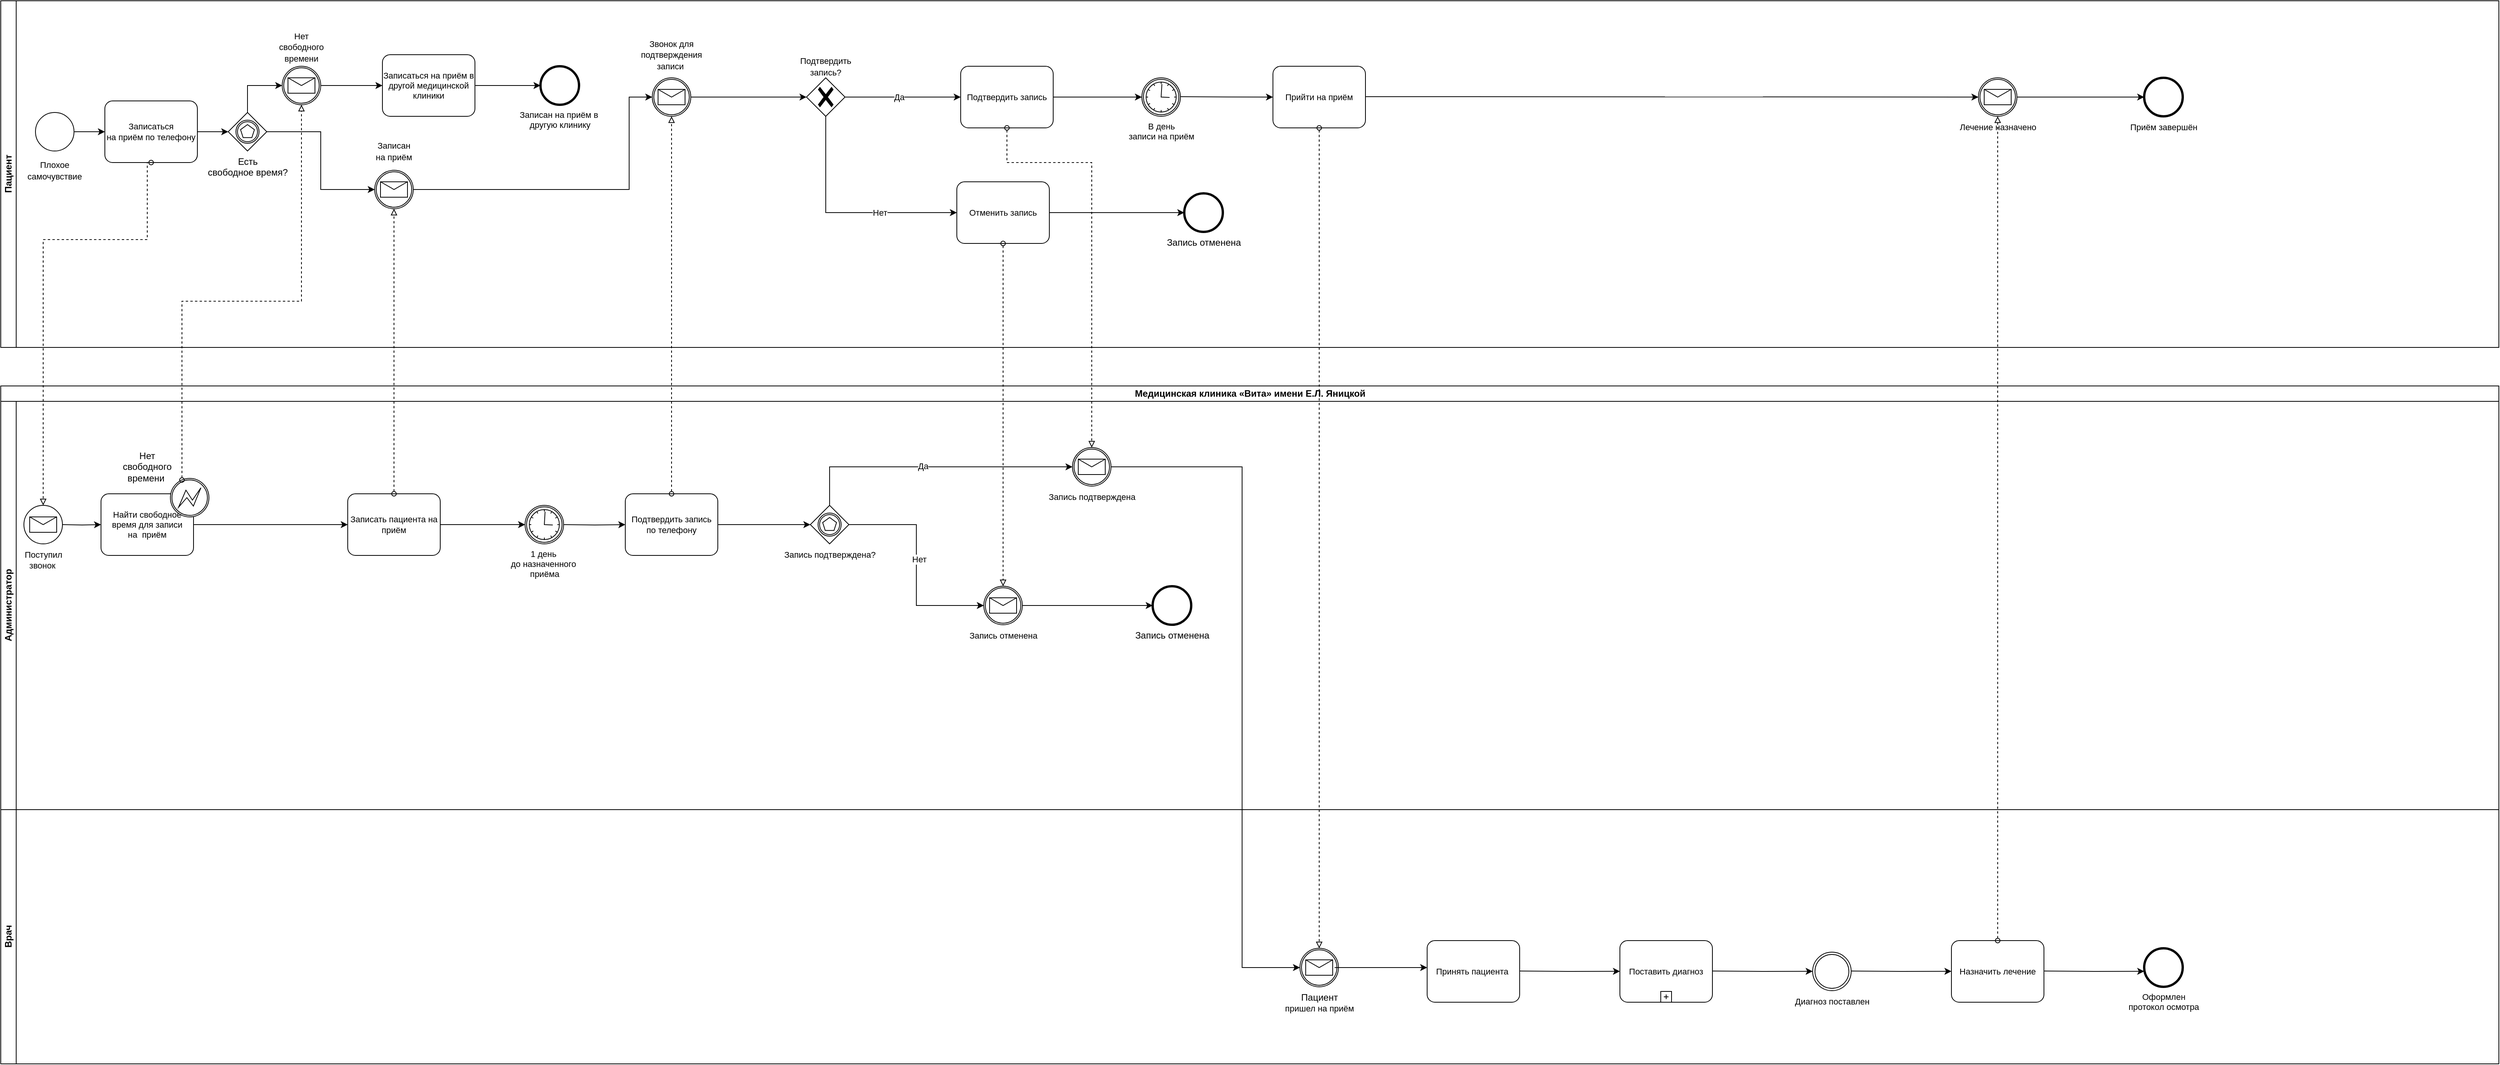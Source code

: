 <mxfile version="28.2.0" pages="3">
  <diagram id="326YfQ6A8uz0iwaCt7I8" name="BPMN AS-IS">
    <mxGraphModel grid="1" page="1" gridSize="10" guides="1" tooltips="1" connect="1" arrows="1" fold="1" pageScale="1" pageWidth="827" pageHeight="1169" math="0" shadow="0">
      <root>
        <mxCell id="0" />
        <mxCell id="1" parent="0" />
        <mxCell id="U2e4l5wQemaMT4tLWJ_u-86" value="Медицинская клиника&amp;nbsp;&lt;span style=&quot;text-align: start; fill: rgb(144, 101, 176);&quot; data-reactroot=&quot;&quot; class=&quot;notion-enable-hover&quot; data-token-index=&quot;0&quot;&gt;«Вита» имени Е.Л. Яницкой&lt;/span&gt;" style="swimlane;html=1;childLayout=stackLayout;resizeParent=1;resizeParentMax=0;horizontal=1;startSize=20;horizontalStack=0;" vertex="1" parent="1">
          <mxGeometry x="10" y="-620" width="3240" height="880" as="geometry" />
        </mxCell>
        <mxCell id="U2e4l5wQemaMT4tLWJ_u-87" value="Администратор" style="swimlane;html=1;startSize=20;horizontal=0;" vertex="1" parent="U2e4l5wQemaMT4tLWJ_u-86">
          <mxGeometry y="20" width="3240" height="530" as="geometry" />
        </mxCell>
        <mxCell id="U2e4l5wQemaMT4tLWJ_u-88" style="edgeStyle=orthogonalEdgeStyle;rounded=0;orthogonalLoop=1;jettySize=auto;html=1;" edge="1" parent="U2e4l5wQemaMT4tLWJ_u-87" source="U2e4l5wQemaMT4tLWJ_u-89">
          <mxGeometry relative="1" as="geometry">
            <mxPoint x="680" y="160.0" as="targetPoint" />
          </mxGeometry>
        </mxCell>
        <mxCell id="U2e4l5wQemaMT4tLWJ_u-89" value="Записать пациента на приём" style="points=[[0.25,0,0],[0.5,0,0],[0.75,0,0],[1,0.25,0],[1,0.5,0],[1,0.75,0],[0.75,1,0],[0.5,1,0],[0.25,1,0],[0,0.75,0],[0,0.5,0],[0,0.25,0]];shape=mxgraph.bpmn.task;whiteSpace=wrap;rectStyle=rounded;size=10;taskMarker=abstract;fontSize=11;" vertex="1" parent="U2e4l5wQemaMT4tLWJ_u-87">
          <mxGeometry x="450" y="120" width="120" height="80" as="geometry" />
        </mxCell>
        <mxCell id="U2e4l5wQemaMT4tLWJ_u-90" style="edgeStyle=orthogonalEdgeStyle;rounded=0;orthogonalLoop=1;jettySize=auto;html=1;entryX=0;entryY=0.5;entryDx=0;entryDy=0;entryPerimeter=0;" edge="1" parent="U2e4l5wQemaMT4tLWJ_u-87" source="U2e4l5wQemaMT4tLWJ_u-91" target="U2e4l5wQemaMT4tLWJ_u-89">
          <mxGeometry relative="1" as="geometry">
            <mxPoint x="340" y="190.0" as="targetPoint" />
          </mxGeometry>
        </mxCell>
        <mxCell id="U2e4l5wQemaMT4tLWJ_u-91" value="Найти свободное время для записи на  приём" style="points=[[0.25,0,0],[0.5,0,0],[0.75,0,0],[1,0.25,0],[1,0.5,0],[1,0.75,0],[0.75,1,0],[0.5,1,0],[0.25,1,0],[0,0.75,0],[0,0.5,0],[0,0.25,0]];shape=mxgraph.bpmn.task;whiteSpace=wrap;rectStyle=rounded;size=10;taskMarker=abstract;fontSize=11;" vertex="1" parent="U2e4l5wQemaMT4tLWJ_u-87">
          <mxGeometry x="130" y="120" width="120" height="80" as="geometry" />
        </mxCell>
        <mxCell id="U2e4l5wQemaMT4tLWJ_u-92" style="edgeStyle=orthogonalEdgeStyle;rounded=0;orthogonalLoop=1;jettySize=auto;html=1;" edge="1" parent="U2e4l5wQemaMT4tLWJ_u-87" target="U2e4l5wQemaMT4tLWJ_u-95">
          <mxGeometry relative="1" as="geometry">
            <mxPoint x="730" y="160.0" as="sourcePoint" />
          </mxGeometry>
        </mxCell>
        <mxCell id="U2e4l5wQemaMT4tLWJ_u-94" style="edgeStyle=orthogonalEdgeStyle;rounded=0;orthogonalLoop=1;jettySize=auto;html=1;startArrow=none;startFill=0;endArrow=classic;endFill=1;" edge="1" parent="U2e4l5wQemaMT4tLWJ_u-87" source="U2e4l5wQemaMT4tLWJ_u-95">
          <mxGeometry relative="1" as="geometry">
            <mxPoint x="1050" y="160" as="targetPoint" />
          </mxGeometry>
        </mxCell>
        <mxCell id="U2e4l5wQemaMT4tLWJ_u-95" value="Подтвердить запись по телефону" style="points=[[0.25,0,0],[0.5,0,0],[0.75,0,0],[1,0.25,0],[1,0.5,0],[1,0.75,0],[0.75,1,0],[0.5,1,0],[0.25,1,0],[0,0.75,0],[0,0.5,0],[0,0.25,0]];shape=mxgraph.bpmn.task;whiteSpace=wrap;rectStyle=rounded;size=10;taskMarker=abstract;fontSize=11;" vertex="1" parent="U2e4l5wQemaMT4tLWJ_u-87">
          <mxGeometry x="810" y="120" width="120" height="80" as="geometry" />
        </mxCell>
        <mxCell id="U2e4l5wQemaMT4tLWJ_u-96" value="Запись отменена" style="points=[[0.145,0.145,0],[0.5,0,0],[0.855,0.145,0],[1,0.5,0],[0.855,0.855,0],[0.5,1,0],[0.145,0.855,0],[0,0.5,0]];shape=mxgraph.bpmn.event;html=1;verticalLabelPosition=bottom;labelBackgroundColor=#ffffff;verticalAlign=top;align=center;perimeter=ellipsePerimeter;outlineConnect=0;aspect=fixed;outline=end;symbol=terminate2;" vertex="1" parent="U2e4l5wQemaMT4tLWJ_u-87">
          <mxGeometry x="1494" y="240" width="50" height="50" as="geometry" />
        </mxCell>
        <mxCell id="U2e4l5wQemaMT4tLWJ_u-97" value="" style="points=[[0.145,0.145,0],[0.5,0,0],[0.855,0.145,0],[1,0.5,0],[0.855,0.855,0],[0.5,1,0],[0.145,0.855,0],[0,0.5,0]];shape=mxgraph.bpmn.event;html=1;verticalLabelPosition=bottom;labelBackgroundColor=#ffffff;verticalAlign=top;align=center;perimeter=ellipsePerimeter;outlineConnect=0;aspect=fixed;outline=boundInt;symbol=error;fontSize=24;fontColor=#000000;fillColor=#FFFFFF;" vertex="1" parent="U2e4l5wQemaMT4tLWJ_u-87">
          <mxGeometry x="220" y="100" width="50" height="50" as="geometry" />
        </mxCell>
        <mxCell id="U2e4l5wQemaMT4tLWJ_u-98" value="Нет свободного&lt;br&gt;времени&amp;nbsp;" style="text;html=1;strokeColor=none;fillColor=none;align=center;verticalAlign=middle;whiteSpace=wrap;rounded=0;labelBackgroundColor=none;fontSize=12;fontColor=#000000;" vertex="1" parent="U2e4l5wQemaMT4tLWJ_u-87">
          <mxGeometry x="160" y="70" width="60" height="30" as="geometry" />
        </mxCell>
        <mxCell id="U2e4l5wQemaMT4tLWJ_u-99" style="edgeStyle=orthogonalEdgeStyle;rounded=0;orthogonalLoop=1;jettySize=auto;html=1;" edge="1" parent="U2e4l5wQemaMT4tLWJ_u-87" target="U2e4l5wQemaMT4tLWJ_u-91">
          <mxGeometry relative="1" as="geometry">
            <mxPoint x="80" y="160" as="sourcePoint" />
          </mxGeometry>
        </mxCell>
        <mxCell id="U2e4l5wQemaMT4tLWJ_u-100" value="&lt;font style=&quot;font-size: 11px;&quot;&gt;Поступил&lt;br&gt;&amp;nbsp;звонок &amp;nbsp;&lt;/font&gt;" style="points=[[0.145,0.145,0],[0.5,0,0],[0.855,0.145,0],[1,0.5,0],[0.855,0.855,0],[0.5,1,0],[0.145,0.855,0],[0,0.5,0]];shape=mxgraph.bpmn.event;html=1;verticalLabelPosition=bottom;labelBackgroundColor=#ffffff;verticalAlign=top;align=center;perimeter=ellipsePerimeter;outlineConnect=0;aspect=fixed;outline=standard;symbol=message;" vertex="1" parent="U2e4l5wQemaMT4tLWJ_u-87">
          <mxGeometry x="30" y="135" width="50" height="50" as="geometry" />
        </mxCell>
        <mxCell id="U2e4l5wQemaMT4tLWJ_u-101" style="edgeStyle=orthogonalEdgeStyle;rounded=0;orthogonalLoop=1;jettySize=auto;html=1;entryX=0;entryY=0.5;entryDx=0;entryDy=0;entryPerimeter=0;startArrow=none;startFill=0;endArrow=classic;endFill=1;" edge="1" parent="U2e4l5wQemaMT4tLWJ_u-87" source="U2e4l5wQemaMT4tLWJ_u-102" target="U2e4l5wQemaMT4tLWJ_u-96">
          <mxGeometry relative="1" as="geometry" />
        </mxCell>
        <mxCell id="U2e4l5wQemaMT4tLWJ_u-102" value="&lt;font style=&quot;font-size: 11px;&quot;&gt;Запись отменена&lt;/font&gt;" style="points=[[0.145,0.145,0],[0.5,0,0],[0.855,0.145,0],[1,0.5,0],[0.855,0.855,0],[0.5,1,0],[0.145,0.855,0],[0,0.5,0]];shape=mxgraph.bpmn.event;html=1;verticalLabelPosition=bottom;labelBackgroundColor=#ffffff;verticalAlign=top;align=center;perimeter=ellipsePerimeter;outlineConnect=0;aspect=fixed;outline=catching;symbol=message;" vertex="1" parent="U2e4l5wQemaMT4tLWJ_u-87">
          <mxGeometry x="1275" y="240" width="50" height="50" as="geometry" />
        </mxCell>
        <mxCell id="U2e4l5wQemaMT4tLWJ_u-103" value="&lt;font style=&quot;font-size: 11px;&quot;&gt;Запись подтверждена&lt;/font&gt;" style="points=[[0.145,0.145,0],[0.5,0,0],[0.855,0.145,0],[1,0.5,0],[0.855,0.855,0],[0.5,1,0],[0.145,0.855,0],[0,0.5,0]];shape=mxgraph.bpmn.event;html=1;verticalLabelPosition=bottom;labelBackgroundColor=#ffffff;verticalAlign=top;align=center;perimeter=ellipsePerimeter;outlineConnect=0;aspect=fixed;outline=catching;symbol=message;" vertex="1" parent="U2e4l5wQemaMT4tLWJ_u-87">
          <mxGeometry x="1390" y="60" width="50" height="50" as="geometry" />
        </mxCell>
        <mxCell id="U2e4l5wQemaMT4tLWJ_u-104" style="edgeStyle=orthogonalEdgeStyle;rounded=0;orthogonalLoop=1;jettySize=auto;html=1;entryX=0;entryY=0.5;entryDx=0;entryDy=0;entryPerimeter=0;startArrow=none;startFill=0;endArrow=classic;endFill=1;exitX=0.5;exitY=0;exitDx=0;exitDy=0;exitPerimeter=0;" edge="1" parent="U2e4l5wQemaMT4tLWJ_u-87" source="U2e4l5wQemaMT4tLWJ_u-108" target="U2e4l5wQemaMT4tLWJ_u-103">
          <mxGeometry relative="1" as="geometry">
            <mxPoint x="1100" y="160" as="sourcePoint" />
          </mxGeometry>
        </mxCell>
        <mxCell id="U2e4l5wQemaMT4tLWJ_u-105" value="Да" style="edgeLabel;html=1;align=center;verticalAlign=middle;resizable=0;points=[];fontSize=11;" vertex="1" connectable="0" parent="U2e4l5wQemaMT4tLWJ_u-104">
          <mxGeometry x="-0.063" y="1" relative="1" as="geometry">
            <mxPoint as="offset" />
          </mxGeometry>
        </mxCell>
        <mxCell id="U2e4l5wQemaMT4tLWJ_u-106" style="edgeStyle=orthogonalEdgeStyle;rounded=0;orthogonalLoop=1;jettySize=auto;html=1;entryX=0;entryY=0.5;entryDx=0;entryDy=0;entryPerimeter=0;startArrow=none;startFill=0;endArrow=classic;endFill=1;exitX=1;exitY=0.5;exitDx=0;exitDy=0;exitPerimeter=0;" edge="1" parent="U2e4l5wQemaMT4tLWJ_u-87" source="U2e4l5wQemaMT4tLWJ_u-108" target="U2e4l5wQemaMT4tLWJ_u-102">
          <mxGeometry relative="1" as="geometry">
            <mxPoint x="1075" y="185" as="sourcePoint" />
          </mxGeometry>
        </mxCell>
        <mxCell id="U2e4l5wQemaMT4tLWJ_u-107" value="Нет" style="edgeLabel;html=1;align=center;verticalAlign=middle;resizable=0;points=[];fontSize=11;" vertex="1" connectable="0" parent="U2e4l5wQemaMT4tLWJ_u-106">
          <mxGeometry x="-0.569" y="2" relative="1" as="geometry">
            <mxPoint x="30" y="47" as="offset" />
          </mxGeometry>
        </mxCell>
        <mxCell id="U2e4l5wQemaMT4tLWJ_u-108" value="&lt;font style=&quot;font-size: 11px;&quot;&gt;Запись подтверждена?&lt;/font&gt;" style="points=[[0.25,0.25,0],[0.5,0,0],[0.75,0.25,0],[1,0.5,0],[0.75,0.75,0],[0.5,1,0],[0.25,0.75,0],[0,0.5,0]];shape=mxgraph.bpmn.gateway2;html=1;verticalLabelPosition=bottom;labelBackgroundColor=#ffffff;verticalAlign=top;align=center;perimeter=rhombusPerimeter;outlineConnect=0;outline=boundInt;symbol=multiple;" vertex="1" parent="U2e4l5wQemaMT4tLWJ_u-87">
          <mxGeometry x="1050" y="135" width="50" height="50" as="geometry" />
        </mxCell>
        <mxCell id="U2e4l5wQemaMT4tLWJ_u-175" value="&lt;font style=&quot;font-size: 11px;&quot;&gt;1 день&amp;nbsp;&lt;br&gt;до назначенного&amp;nbsp;&lt;br&gt;приёма&lt;br&gt;&lt;/font&gt;" style="points=[[0.145,0.145,0],[0.5,0,0],[0.855,0.145,0],[1,0.5,0],[0.855,0.855,0],[0.5,1,0],[0.145,0.855,0],[0,0.5,0]];shape=mxgraph.bpmn.event;html=1;verticalLabelPosition=bottom;labelBackgroundColor=#ffffff;verticalAlign=top;align=center;perimeter=ellipsePerimeter;outlineConnect=0;aspect=fixed;outline=catching;symbol=timer;fontSize=11;" vertex="1" parent="U2e4l5wQemaMT4tLWJ_u-87">
          <mxGeometry x="680" y="135" width="50" height="50" as="geometry" />
        </mxCell>
        <mxCell id="U2e4l5wQemaMT4tLWJ_u-109" value="Врач" style="swimlane;html=1;startSize=20;horizontal=0;" vertex="1" parent="U2e4l5wQemaMT4tLWJ_u-86">
          <mxGeometry y="550" width="3240" height="330" as="geometry" />
        </mxCell>
        <mxCell id="U2e4l5wQemaMT4tLWJ_u-111" value="Принять пациента " style="points=[[0.25,0,0],[0.5,0,0],[0.75,0,0],[1,0.25,0],[1,0.5,0],[1,0.75,0],[0.75,1,0],[0.5,1,0],[0.25,1,0],[0,0.75,0],[0,0.5,0],[0,0.25,0]];shape=mxgraph.bpmn.task;whiteSpace=wrap;rectStyle=rounded;size=10;taskMarker=abstract;fontSize=11;" vertex="1" parent="U2e4l5wQemaMT4tLWJ_u-109">
          <mxGeometry x="1850" y="170" width="120" height="80" as="geometry" />
        </mxCell>
        <mxCell id="U2e4l5wQemaMT4tLWJ_u-117" value="Поставить диагноз" style="points=[[0.25,0,0],[0.5,0,0],[0.75,0,0],[1,0.25,0],[1,0.5,0],[1,0.75,0],[0.75,1,0],[0.5,1,0],[0.25,1,0],[0,0.75,0],[0,0.5,0],[0,0.25,0]];shape=mxgraph.bpmn.task;whiteSpace=wrap;rectStyle=rounded;size=10;taskMarker=abstract;isLoopSub=1;labelBackgroundColor=#FFFFFF;fontSize=11;fontColor=#000000;fillColor=#FFFFFF;" vertex="1" parent="U2e4l5wQemaMT4tLWJ_u-109">
          <mxGeometry x="2100" y="170" width="120" height="80" as="geometry" />
        </mxCell>
        <mxCell id="U2e4l5wQemaMT4tLWJ_u-113" value="Назначить лечение" style="points=[[0.25,0,0],[0.5,0,0],[0.75,0,0],[1,0.25,0],[1,0.5,0],[1,0.75,0],[0.75,1,0],[0.5,1,0],[0.25,1,0],[0,0.75,0],[0,0.5,0],[0,0.25,0]];shape=mxgraph.bpmn.task;whiteSpace=wrap;rectStyle=rounded;size=10;taskMarker=abstract;fontSize=11;" vertex="1" parent="U2e4l5wQemaMT4tLWJ_u-109">
          <mxGeometry x="2530" y="170" width="120" height="80" as="geometry" />
        </mxCell>
        <mxCell id="bgzB-QOVBe--87YR9fQm-1" value="Пациент&lt;br style=&quot;border-color: var(--border-color); font-size: 11px;&quot;&gt;&lt;span style=&quot;font-size: 11px;&quot;&gt;пришел на приём&lt;/span&gt;" style="points=[[0.145,0.145,0],[0.5,0,0],[0.855,0.145,0],[1,0.5,0],[0.855,0.855,0],[0.5,1,0],[0.145,0.855,0],[0,0.5,0]];shape=mxgraph.bpmn.event;html=1;verticalLabelPosition=bottom;labelBackgroundColor=#ffffff;verticalAlign=top;align=center;perimeter=ellipsePerimeter;outlineConnect=0;aspect=fixed;outline=catching;symbol=message;" vertex="1" parent="U2e4l5wQemaMT4tLWJ_u-109">
          <mxGeometry x="1685" y="180" width="50" height="50" as="geometry" />
        </mxCell>
        <mxCell id="U2e4l5wQemaMT4tLWJ_u-116" value="&lt;font style=&quot;font-size: 11px;&quot;&gt;Диагноз поставлен&lt;/font&gt;" style="points=[[0.145,0.145,0],[0.5,0,0],[0.855,0.145,0],[1,0.5,0],[0.855,0.855,0],[0.5,1,0],[0.145,0.855,0],[0,0.5,0]];shape=mxgraph.bpmn.event;html=1;verticalLabelPosition=bottom;labelBackgroundColor=#ffffff;verticalAlign=top;align=center;perimeter=ellipsePerimeter;outlineConnect=0;aspect=fixed;outline=throwing;symbol=general;" vertex="1" parent="U2e4l5wQemaMT4tLWJ_u-109">
          <mxGeometry x="2350" y="185" width="50" height="50" as="geometry" />
        </mxCell>
        <mxCell id="U2e4l5wQemaMT4tLWJ_u-130" value="Оформлен&lt;br style=&quot;border-color: var(--border-color);&quot;&gt;протокол осмотра&lt;span style=&quot;background-color: rgb(248, 249, 250);&quot;&gt;&lt;br&gt;&lt;/span&gt;" style="points=[[0.145,0.145,0],[0.5,0,0],[0.855,0.145,0],[1,0.5,0],[0.855,0.855,0],[0.5,1,0],[0.145,0.855,0],[0,0.5,0]];shape=mxgraph.bpmn.event;html=1;verticalLabelPosition=bottom;labelBackgroundColor=#ffffff;verticalAlign=top;align=center;perimeter=ellipsePerimeter;outlineConnect=0;aspect=fixed;outline=end;symbol=terminate2;fontSize=11;" vertex="1" parent="U2e4l5wQemaMT4tLWJ_u-109">
          <mxGeometry x="2780" y="180" width="50" height="50" as="geometry" />
        </mxCell>
        <mxCell id="NDIdH2ytv4WxbjekppTC-5" style="edgeStyle=orthogonalEdgeStyle;rounded=0;orthogonalLoop=1;jettySize=auto;html=1;startArrow=none;startFill=0;endArrow=classic;endFill=1;" edge="1" parent="U2e4l5wQemaMT4tLWJ_u-109">
          <mxGeometry relative="1" as="geometry">
            <Array as="points" />
            <mxPoint x="1730" y="205" as="sourcePoint" />
            <mxPoint x="1850" y="205" as="targetPoint" />
          </mxGeometry>
        </mxCell>
        <mxCell id="NDIdH2ytv4WxbjekppTC-10" value="&lt;span style=&quot;color: rgba(0, 0, 0, 0); font-family: monospace; font-size: 0px; text-align: start; background-color: rgb(236, 236, 236);&quot;&gt;%3CmxGraphModel%3E%3Croot%3E%3CmxCell%20id%3D%220%22%2F%3E%3CmxCell%20id%3D%221%22%20parent%3D%220%22%2F%3E%3CmxCell%20id%3D%222%22%20style%3D%22edgeStyle%3DorthogonalEdgeStyle%3Brounded%3D0%3BorthogonalLoop%3D1%3BjettySize%3Dauto%3Bhtml%3D1%3BstartArrow%3Dnone%3BstartFill%3D0%3BendArrow%3Dclassic%3BendFill%3D1%3BentryX%3D0%3BentryY%3D0.5%3BentryDx%3D0%3BentryDy%3D0%3BentryPerimeter%3D0%3B%22%20edge%3D%221%22%20parent%3D%221%22%3E%3CmxGeometry%20relative%3D%221%22%20as%3D%22geometry%22%3E%3CArray%20as%3D%22points%22%2F%3E%3CmxPoint%20x%3D%22690%22%20y%3D%22-40.46%22%20as%3D%22sourcePoint%22%2F%3E%3CmxPoint%20x%3D%22820%22%20y%3D%22-40.06%22%20as%3D%22targetPoint%22%2F%3E%3C%2FmxGeometry%3E%3C%2FmxCell%3E%3C%2Froot%3E%3C%2FmxGraphModel%3E&lt;/span&gt;" style="edgeStyle=orthogonalEdgeStyle;rounded=0;orthogonalLoop=1;jettySize=auto;html=1;startArrow=none;startFill=0;endArrow=classic;endFill=1;entryX=0;entryY=0.5;entryDx=0;entryDy=0;entryPerimeter=0;" edge="1" parent="U2e4l5wQemaMT4tLWJ_u-109">
          <mxGeometry relative="1" as="geometry">
            <Array as="points" />
            <mxPoint x="2220" y="209.5" as="sourcePoint" />
            <mxPoint x="2350" y="209.9" as="targetPoint" />
          </mxGeometry>
        </mxCell>
        <mxCell id="NDIdH2ytv4WxbjekppTC-17" value="&lt;span style=&quot;color: rgba(0, 0, 0, 0); font-family: monospace; font-size: 0px; text-align: start; background-color: rgb(236, 236, 236);&quot;&gt;%3CmxGraphModel%3E%3Croot%3E%3CmxCell%20id%3D%220%22%2F%3E%3CmxCell%20id%3D%221%22%20parent%3D%220%22%2F%3E%3CmxCell%20id%3D%222%22%20style%3D%22edgeStyle%3DorthogonalEdgeStyle%3Brounded%3D0%3BorthogonalLoop%3D1%3BjettySize%3Dauto%3Bhtml%3D1%3BstartArrow%3Dnone%3BstartFill%3D0%3BendArrow%3Dclassic%3BendFill%3D1%3BentryX%3D0%3BentryY%3D0.5%3BentryDx%3D0%3BentryDy%3D0%3BentryPerimeter%3D0%3B%22%20edge%3D%221%22%20parent%3D%221%22%3E%3CmxGeometry%20relative%3D%221%22%20as%3D%22geometry%22%3E%3CArray%20as%3D%22points%22%2F%3E%3CmxPoint%20x%3D%22690%22%20y%3D%22-40.46%22%20as%3D%22sourcePoint%22%2F%3E%3CmxPoint%20x%3D%22820%22%20y%3D%22-40.06%22%20as%3D%22targetPoint%22%2F%3E%3C%2FmxGeometry%3E%3C%2FmxCell%3E%3C%2Froot%3E%3C%2FmxGraphModel%3E&lt;/span&gt;" style="edgeStyle=orthogonalEdgeStyle;rounded=0;orthogonalLoop=1;jettySize=auto;html=1;startArrow=none;startFill=0;endArrow=classic;endFill=1;entryX=0;entryY=0.5;entryDx=0;entryDy=0;entryPerimeter=0;" edge="1" parent="U2e4l5wQemaMT4tLWJ_u-109">
          <mxGeometry relative="1" as="geometry">
            <Array as="points" />
            <mxPoint x="2400" y="209.5" as="sourcePoint" />
            <mxPoint x="2530" y="209.9" as="targetPoint" />
          </mxGeometry>
        </mxCell>
        <mxCell id="NDIdH2ytv4WxbjekppTC-18" value="&lt;span style=&quot;color: rgba(0, 0, 0, 0); font-family: monospace; font-size: 0px; text-align: start; background-color: rgb(236, 236, 236);&quot;&gt;%3CmxGraphModel%3E%3Croot%3E%3CmxCell%20id%3D%220%22%2F%3E%3CmxCell%20id%3D%221%22%20parent%3D%220%22%2F%3E%3CmxCell%20id%3D%222%22%20style%3D%22edgeStyle%3DorthogonalEdgeStyle%3Brounded%3D0%3BorthogonalLoop%3D1%3BjettySize%3Dauto%3Bhtml%3D1%3BstartArrow%3Dnone%3BstartFill%3D0%3BendArrow%3Dclassic%3BendFill%3D1%3BentryX%3D0%3BentryY%3D0.5%3BentryDx%3D0%3BentryDy%3D0%3BentryPerimeter%3D0%3B%22%20edge%3D%221%22%20parent%3D%221%22%3E%3CmxGeometry%20relative%3D%221%22%20as%3D%22geometry%22%3E%3CArray%20as%3D%22points%22%2F%3E%3CmxPoint%20x%3D%22690%22%20y%3D%22-40.46%22%20as%3D%22sourcePoint%22%2F%3E%3CmxPoint%20x%3D%22820%22%20y%3D%22-40.06%22%20as%3D%22targetPoint%22%2F%3E%3C%2FmxGeometry%3E%3C%2FmxCell%3E%3C%2Froot%3E%3C%2FmxGraphModel%3E&lt;/span&gt;" style="edgeStyle=orthogonalEdgeStyle;rounded=0;orthogonalLoop=1;jettySize=auto;html=1;startArrow=none;startFill=0;endArrow=classic;endFill=1;entryX=0;entryY=0.5;entryDx=0;entryDy=0;entryPerimeter=0;" edge="1" parent="U2e4l5wQemaMT4tLWJ_u-109">
          <mxGeometry relative="1" as="geometry">
            <Array as="points" />
            <mxPoint x="2650" y="209.5" as="sourcePoint" />
            <mxPoint x="2780" y="209.9" as="targetPoint" />
          </mxGeometry>
        </mxCell>
        <mxCell id="NDIdH2ytv4WxbjekppTC-19" value="&lt;span style=&quot;color: rgba(0, 0, 0, 0); font-family: monospace; font-size: 0px; text-align: start; background-color: rgb(236, 236, 236);&quot;&gt;%3CmxGraphModel%3E%3Croot%3E%3CmxCell%20id%3D%220%22%2F%3E%3CmxCell%20id%3D%221%22%20parent%3D%220%22%2F%3E%3CmxCell%20id%3D%222%22%20style%3D%22edgeStyle%3DorthogonalEdgeStyle%3Brounded%3D0%3BorthogonalLoop%3D1%3BjettySize%3Dauto%3Bhtml%3D1%3BstartArrow%3Dnone%3BstartFill%3D0%3BendArrow%3Dclassic%3BendFill%3D1%3BentryX%3D0%3BentryY%3D0.5%3BentryDx%3D0%3BentryDy%3D0%3BentryPerimeter%3D0%3B%22%20edge%3D%221%22%20parent%3D%221%22%3E%3CmxGeometry%20relative%3D%221%22%20as%3D%22geometry%22%3E%3CArray%20as%3D%22points%22%2F%3E%3CmxPoint%20x%3D%22690%22%20y%3D%22-40.46%22%20as%3D%22sourcePoint%22%2F%3E%3CmxPoint%20x%3D%22820%22%20y%3D%22-40.06%22%20as%3D%22targetPoint%22%2F%3E%3C%2FmxGeometry%3E%3C%2FmxCell%3E%3C%2Froot%3E%3C%2FmxGraphModel%3E&lt;/span&gt;" style="edgeStyle=orthogonalEdgeStyle;rounded=0;orthogonalLoop=1;jettySize=auto;html=1;startArrow=none;startFill=0;endArrow=classic;endFill=1;entryX=0;entryY=0.5;entryDx=0;entryDy=0;entryPerimeter=0;" edge="1" parent="U2e4l5wQemaMT4tLWJ_u-109">
          <mxGeometry relative="1" as="geometry">
            <Array as="points" />
            <mxPoint x="1970" y="209.5" as="sourcePoint" />
            <mxPoint x="2100" y="209.9" as="targetPoint" />
          </mxGeometry>
        </mxCell>
        <mxCell id="atcWMkBrtCE-yjIfJydH-1" style="edgeStyle=orthogonalEdgeStyle;rounded=0;orthogonalLoop=1;jettySize=auto;html=1;startArrow=none;startFill=0;endArrow=classic;endFill=1;entryX=0;entryY=0.5;entryDx=0;entryDy=0;entryPerimeter=0;exitX=1;exitY=0.5;exitDx=0;exitDy=0;exitPerimeter=0;" edge="1" parent="U2e4l5wQemaMT4tLWJ_u-86" source="U2e4l5wQemaMT4tLWJ_u-103" target="bgzB-QOVBe--87YR9fQm-1">
          <mxGeometry relative="1" as="geometry">
            <mxPoint x="1090" y="170" as="targetPoint" />
            <mxPoint x="970" y="170" as="sourcePoint" />
            <Array as="points">
              <mxPoint x="1610" y="105" />
              <mxPoint x="1610" y="755" />
            </Array>
          </mxGeometry>
        </mxCell>
        <mxCell id="U2e4l5wQemaMT4tLWJ_u-122" value="Пациент" style="swimlane;html=1;startSize=20;horizontal=0;" vertex="1" parent="1">
          <mxGeometry x="10" y="-1120" width="3240" height="450" as="geometry" />
        </mxCell>
        <mxCell id="U2e4l5wQemaMT4tLWJ_u-123" style="edgeStyle=orthogonalEdgeStyle;rounded=0;orthogonalLoop=1;jettySize=auto;html=1;entryX=0;entryY=0.5;entryDx=0;entryDy=0;entryPerimeter=0;startArrow=none;startFill=0;endArrow=classic;endFill=1;" edge="1" parent="U2e4l5wQemaMT4tLWJ_u-122" source="U2e4l5wQemaMT4tLWJ_u-124">
          <mxGeometry relative="1" as="geometry">
            <mxPoint x="295" y="170" as="targetPoint" />
          </mxGeometry>
        </mxCell>
        <mxCell id="U2e4l5wQemaMT4tLWJ_u-124" value="Записаться на приём по телефону" style="points=[[0.25,0,0],[0.5,0,0],[0.75,0,0],[1,0.25,0],[1,0.5,0],[1,0.75,0],[0.75,1,0],[0.5,1,0],[0.25,1,0],[0,0.75,0],[0,0.5,0],[0,0.25,0]];shape=mxgraph.bpmn.task;whiteSpace=wrap;rectStyle=rounded;size=10;taskMarker=abstract;fontSize=11;" vertex="1" parent="U2e4l5wQemaMT4tLWJ_u-122">
          <mxGeometry x="135" y="130" width="120" height="80" as="geometry" />
        </mxCell>
        <mxCell id="U2e4l5wQemaMT4tLWJ_u-125" style="edgeStyle=orthogonalEdgeStyle;rounded=0;orthogonalLoop=1;jettySize=auto;html=1;" edge="1" parent="U2e4l5wQemaMT4tLWJ_u-122" source="U2e4l5wQemaMT4tLWJ_u-126" target="U2e4l5wQemaMT4tLWJ_u-124">
          <mxGeometry relative="1" as="geometry" />
        </mxCell>
        <mxCell id="U2e4l5wQemaMT4tLWJ_u-126" value="" style="points=[[0.145,0.145,0],[0.5,0,0],[0.855,0.145,0],[1,0.5,0],[0.855,0.855,0],[0.5,1,0],[0.145,0.855,0],[0,0.5,0]];shape=mxgraph.bpmn.event;html=1;verticalLabelPosition=bottom;labelBackgroundColor=#ffffff;verticalAlign=top;align=center;perimeter=ellipsePerimeter;outlineConnect=0;aspect=fixed;outline=standard;symbol=general;" vertex="1" parent="U2e4l5wQemaMT4tLWJ_u-122">
          <mxGeometry x="45" y="145" width="50" height="50" as="geometry" />
        </mxCell>
        <mxCell id="U2e4l5wQemaMT4tLWJ_u-129" value="&lt;font style=&quot;font-size: 11px;&quot;&gt;Плохое самочувствие&lt;/font&gt;" style="text;html=1;strokeColor=none;fillColor=none;align=center;verticalAlign=middle;whiteSpace=wrap;rounded=0;" vertex="1" parent="U2e4l5wQemaMT4tLWJ_u-122">
          <mxGeometry x="40" y="205" width="60" height="30" as="geometry" />
        </mxCell>
        <mxCell id="U2e4l5wQemaMT4tLWJ_u-133" style="edgeStyle=orthogonalEdgeStyle;rounded=0;orthogonalLoop=1;jettySize=auto;html=1;fontSize=24;fontColor=#000000;entryX=0;entryY=0.5;entryDx=0;entryDy=0;entryPerimeter=0;" edge="1" parent="U2e4l5wQemaMT4tLWJ_u-122" source="U2e4l5wQemaMT4tLWJ_u-134" target="U2e4l5wQemaMT4tLWJ_u-159">
          <mxGeometry relative="1" as="geometry">
            <mxPoint x="695" y="110" as="targetPoint" />
          </mxGeometry>
        </mxCell>
        <mxCell id="U2e4l5wQemaMT4tLWJ_u-134" value="Записаться на приём в другой медицинской клиники" style="points=[[0.25,0,0],[0.5,0,0],[0.75,0,0],[1,0.25,0],[1,0.5,0],[1,0.75,0],[0.75,1,0],[0.5,1,0],[0.25,1,0],[0,0.75,0],[0,0.5,0],[0,0.25,0]];shape=mxgraph.bpmn.task;whiteSpace=wrap;rectStyle=rounded;size=10;taskMarker=abstract;labelBackgroundColor=none;fontSize=11;fontColor=#000000;fillColor=#FFFFFF;" vertex="1" parent="U2e4l5wQemaMT4tLWJ_u-122">
          <mxGeometry x="495" y="70" width="120" height="80" as="geometry" />
        </mxCell>
        <mxCell id="U2e4l5wQemaMT4tLWJ_u-135" style="edgeStyle=orthogonalEdgeStyle;rounded=0;orthogonalLoop=1;jettySize=auto;html=1;entryX=0;entryY=0.5;entryDx=0;entryDy=0;entryPerimeter=0;" edge="1" parent="U2e4l5wQemaMT4tLWJ_u-122" source="U2e4l5wQemaMT4tLWJ_u-136" target="U2e4l5wQemaMT4tLWJ_u-134">
          <mxGeometry relative="1" as="geometry" />
        </mxCell>
        <mxCell id="U2e4l5wQemaMT4tLWJ_u-136" value="" style="points=[[0.145,0.145,0],[0.5,0,0],[0.855,0.145,0],[1,0.5,0],[0.855,0.855,0],[0.5,1,0],[0.145,0.855,0],[0,0.5,0]];shape=mxgraph.bpmn.event;html=1;verticalLabelPosition=bottom;labelBackgroundColor=#ffffff;verticalAlign=top;align=center;perimeter=ellipsePerimeter;outlineConnect=0;aspect=fixed;outline=catching;symbol=message;" vertex="1" parent="U2e4l5wQemaMT4tLWJ_u-122">
          <mxGeometry x="365" y="85" width="50" height="50" as="geometry" />
        </mxCell>
        <mxCell id="U2e4l5wQemaMT4tLWJ_u-139" style="edgeStyle=orthogonalEdgeStyle;rounded=0;orthogonalLoop=1;jettySize=auto;html=1;entryX=0;entryY=0.5;entryDx=0;entryDy=0;entryPerimeter=0;startArrow=none;startFill=0;endArrow=classic;endFill=1;" edge="1" parent="U2e4l5wQemaMT4tLWJ_u-122" source="U2e4l5wQemaMT4tLWJ_u-140" target="U2e4l5wQemaMT4tLWJ_u-154">
          <mxGeometry relative="1" as="geometry">
            <Array as="points">
              <mxPoint x="815" y="245" />
              <mxPoint x="815" y="125" />
            </Array>
          </mxGeometry>
        </mxCell>
        <mxCell id="U2e4l5wQemaMT4tLWJ_u-140" value="" style="points=[[0.145,0.145,0],[0.5,0,0],[0.855,0.145,0],[1,0.5,0],[0.855,0.855,0],[0.5,1,0],[0.145,0.855,0],[0,0.5,0]];shape=mxgraph.bpmn.event;html=1;verticalLabelPosition=bottom;labelBackgroundColor=#ffffff;verticalAlign=top;align=center;perimeter=ellipsePerimeter;outlineConnect=0;aspect=fixed;outline=catching;symbol=message;" vertex="1" parent="U2e4l5wQemaMT4tLWJ_u-122">
          <mxGeometry x="485" y="220" width="50" height="50" as="geometry" />
        </mxCell>
        <mxCell id="U2e4l5wQemaMT4tLWJ_u-141" style="edgeStyle=orthogonalEdgeStyle;rounded=0;orthogonalLoop=1;jettySize=auto;html=1;entryX=0;entryY=0.5;entryDx=0;entryDy=0;entryPerimeter=0;startArrow=none;startFill=0;endArrow=classic;endFill=1;exitX=0.5;exitY=0;exitDx=0;exitDy=0;exitPerimeter=0;" edge="1" parent="U2e4l5wQemaMT4tLWJ_u-122" source="U2e4l5wQemaMT4tLWJ_u-155" target="U2e4l5wQemaMT4tLWJ_u-136">
          <mxGeometry relative="1" as="geometry">
            <mxPoint x="320" y="145" as="sourcePoint" />
          </mxGeometry>
        </mxCell>
        <mxCell id="U2e4l5wQemaMT4tLWJ_u-142" style="edgeStyle=orthogonalEdgeStyle;rounded=0;orthogonalLoop=1;jettySize=auto;html=1;entryX=0;entryY=0.5;entryDx=0;entryDy=0;entryPerimeter=0;startArrow=none;startFill=0;endArrow=classic;endFill=1;exitX=1;exitY=0.5;exitDx=0;exitDy=0;exitPerimeter=0;" edge="1" parent="U2e4l5wQemaMT4tLWJ_u-122" source="U2e4l5wQemaMT4tLWJ_u-155" target="U2e4l5wQemaMT4tLWJ_u-140">
          <mxGeometry relative="1" as="geometry">
            <mxPoint x="320" y="195" as="sourcePoint" />
          </mxGeometry>
        </mxCell>
        <mxCell id="U2e4l5wQemaMT4tLWJ_u-143" style="edgeStyle=orthogonalEdgeStyle;rounded=0;orthogonalLoop=1;jettySize=auto;html=1;entryX=0;entryY=0.5;entryDx=0;entryDy=0;entryPerimeter=0;startArrow=none;startFill=0;endArrow=classic;endFill=1;" edge="1" parent="U2e4l5wQemaMT4tLWJ_u-122" source="U2e4l5wQemaMT4tLWJ_u-144" target="U2e4l5wQemaMT4tLWJ_u-156">
          <mxGeometry relative="1" as="geometry" />
        </mxCell>
        <mxCell id="U2e4l5wQemaMT4tLWJ_u-144" value="Отменить запись" style="points=[[0.25,0,0],[0.5,0,0],[0.75,0,0],[1,0.25,0],[1,0.5,0],[1,0.75,0],[0.75,1,0],[0.5,1,0],[0.25,1,0],[0,0.75,0],[0,0.5,0],[0,0.25,0]];shape=mxgraph.bpmn.task;whiteSpace=wrap;rectStyle=rounded;size=10;taskMarker=abstract;fontSize=11;" vertex="1" parent="U2e4l5wQemaMT4tLWJ_u-122">
          <mxGeometry x="1240" y="235" width="120" height="80" as="geometry" />
        </mxCell>
        <mxCell id="U2e4l5wQemaMT4tLWJ_u-145" style="edgeStyle=orthogonalEdgeStyle;rounded=0;orthogonalLoop=1;jettySize=auto;html=1;entryX=0;entryY=0.5;entryDx=0;entryDy=0;entryPerimeter=0;exitX=0.5;exitY=1;exitDx=0;exitDy=0;exitPerimeter=0;" edge="1" parent="U2e4l5wQemaMT4tLWJ_u-122" source="U2e4l5wQemaMT4tLWJ_u-147" target="U2e4l5wQemaMT4tLWJ_u-144">
          <mxGeometry relative="1" as="geometry" />
        </mxCell>
        <mxCell id="U2e4l5wQemaMT4tLWJ_u-146" value="Нет" style="edgeLabel;html=1;align=center;verticalAlign=middle;resizable=0;points=[];" vertex="1" connectable="0" parent="U2e4l5wQemaMT4tLWJ_u-145">
          <mxGeometry x="0.04" y="1" relative="1" as="geometry">
            <mxPoint x="41" y="1" as="offset" />
          </mxGeometry>
        </mxCell>
        <mxCell id="U2e4l5wQemaMT4tLWJ_u-147" value="" style="points=[[0.25,0.25,0],[0.5,0,0],[0.75,0.25,0],[1,0.5,0],[0.75,0.75,0],[0.5,1,0],[0.25,0.75,0],[0,0.5,0]];shape=mxgraph.bpmn.gateway2;html=1;verticalLabelPosition=bottom;labelBackgroundColor=#ffffff;verticalAlign=top;align=center;perimeter=rhombusPerimeter;outlineConnect=0;outline=none;symbol=none;gwType=exclusive;" vertex="1" parent="U2e4l5wQemaMT4tLWJ_u-122">
          <mxGeometry x="1045" y="100" width="50" height="50" as="geometry" />
        </mxCell>
        <mxCell id="U2e4l5wQemaMT4tLWJ_u-148" value="&lt;font style=&quot;font-size: 11px;&quot;&gt;Подтвердить запись?&lt;/font&gt;" style="text;html=1;strokeColor=none;fillColor=none;align=center;verticalAlign=middle;whiteSpace=wrap;rounded=0;" vertex="1" parent="U2e4l5wQemaMT4tLWJ_u-122">
          <mxGeometry x="1015" y="70" width="110" height="30" as="geometry" />
        </mxCell>
        <mxCell id="U2e4l5wQemaMT4tLWJ_u-150" value="Подтвердить запись" style="points=[[0.25,0,0],[0.5,0,0],[0.75,0,0],[1,0.25,0],[1,0.5,0],[1,0.75,0],[0.75,1,0],[0.5,1,0],[0.25,1,0],[0,0.75,0],[0,0.5,0],[0,0.25,0]];shape=mxgraph.bpmn.task;whiteSpace=wrap;rectStyle=rounded;size=10;taskMarker=abstract;fontSize=11;" vertex="1" parent="U2e4l5wQemaMT4tLWJ_u-122">
          <mxGeometry x="1245" y="85" width="120" height="80" as="geometry" />
        </mxCell>
        <mxCell id="U2e4l5wQemaMT4tLWJ_u-151" style="edgeStyle=orthogonalEdgeStyle;rounded=0;orthogonalLoop=1;jettySize=auto;html=1;entryX=0;entryY=0.5;entryDx=0;entryDy=0;entryPerimeter=0;exitX=1;exitY=0.5;exitDx=0;exitDy=0;exitPerimeter=0;" edge="1" parent="U2e4l5wQemaMT4tLWJ_u-122" source="U2e4l5wQemaMT4tLWJ_u-147" target="U2e4l5wQemaMT4tLWJ_u-150">
          <mxGeometry relative="1" as="geometry">
            <mxPoint x="1175.0" y="250" as="targetPoint" />
          </mxGeometry>
        </mxCell>
        <mxCell id="U2e4l5wQemaMT4tLWJ_u-152" value="Да" style="edgeLabel;html=1;align=center;verticalAlign=middle;resizable=0;points=[];" vertex="1" connectable="0" parent="U2e4l5wQemaMT4tLWJ_u-151">
          <mxGeometry x="0.141" y="-1" relative="1" as="geometry">
            <mxPoint x="-16" y="-1" as="offset" />
          </mxGeometry>
        </mxCell>
        <mxCell id="U2e4l5wQemaMT4tLWJ_u-153" style="edgeStyle=orthogonalEdgeStyle;rounded=0;orthogonalLoop=1;jettySize=auto;html=1;startArrow=none;startFill=0;endArrow=classic;endFill=1;" edge="1" parent="U2e4l5wQemaMT4tLWJ_u-122" source="U2e4l5wQemaMT4tLWJ_u-154" target="U2e4l5wQemaMT4tLWJ_u-147">
          <mxGeometry relative="1" as="geometry" />
        </mxCell>
        <mxCell id="U2e4l5wQemaMT4tLWJ_u-154" value="" style="points=[[0.145,0.145,0],[0.5,0,0],[0.855,0.145,0],[1,0.5,0],[0.855,0.855,0],[0.5,1,0],[0.145,0.855,0],[0,0.5,0]];shape=mxgraph.bpmn.event;html=1;verticalLabelPosition=bottom;labelBackgroundColor=#ffffff;verticalAlign=top;align=center;perimeter=ellipsePerimeter;outlineConnect=0;aspect=fixed;outline=catching;symbol=message;" vertex="1" parent="U2e4l5wQemaMT4tLWJ_u-122">
          <mxGeometry x="845" y="100" width="50" height="50" as="geometry" />
        </mxCell>
        <mxCell id="U2e4l5wQemaMT4tLWJ_u-155" value="Есть &lt;br&gt;свободное время?" style="points=[[0.25,0.25,0],[0.5,0,0],[0.75,0.25,0],[1,0.5,0],[0.75,0.75,0],[0.5,1,0],[0.25,0.75,0],[0,0.5,0]];shape=mxgraph.bpmn.gateway2;html=1;verticalLabelPosition=bottom;labelBackgroundColor=#ffffff;verticalAlign=top;align=center;perimeter=rhombusPerimeter;outlineConnect=0;outline=boundInt;symbol=multiple;" vertex="1" parent="U2e4l5wQemaMT4tLWJ_u-122">
          <mxGeometry x="295" y="145" width="50" height="50" as="geometry" />
        </mxCell>
        <mxCell id="U2e4l5wQemaMT4tLWJ_u-156" value="Запись отменена" style="points=[[0.145,0.145,0],[0.5,0,0],[0.855,0.145,0],[1,0.5,0],[0.855,0.855,0],[0.5,1,0],[0.145,0.855,0],[0,0.5,0]];shape=mxgraph.bpmn.event;html=1;verticalLabelPosition=bottom;labelBackgroundColor=#ffffff;verticalAlign=top;align=center;perimeter=ellipsePerimeter;outlineConnect=0;aspect=fixed;outline=end;symbol=terminate2;" vertex="1" parent="U2e4l5wQemaMT4tLWJ_u-122">
          <mxGeometry x="1535" y="250" width="50" height="50" as="geometry" />
        </mxCell>
        <mxCell id="U2e4l5wQemaMT4tLWJ_u-157" value="&lt;font style=&quot;font-size: 11px;&quot;&gt;Нет свободного&lt;br&gt;времени&lt;/font&gt;" style="text;html=1;strokeColor=none;fillColor=none;align=center;verticalAlign=middle;whiteSpace=wrap;rounded=0;" vertex="1" parent="U2e4l5wQemaMT4tLWJ_u-122">
          <mxGeometry x="360" y="45" width="60" height="30" as="geometry" />
        </mxCell>
        <mxCell id="U2e4l5wQemaMT4tLWJ_u-158" value="&lt;span style=&quot;font-size: 11px;&quot;&gt;Записан на&amp;nbsp;&lt;/span&gt;&lt;span style=&quot;font-size: 11px; background-color: rgb(255, 255, 255);&quot;&gt;приём&lt;/span&gt;" style="text;html=1;strokeColor=none;fillColor=none;align=center;verticalAlign=middle;whiteSpace=wrap;rounded=0;" vertex="1" parent="U2e4l5wQemaMT4tLWJ_u-122">
          <mxGeometry x="480" y="180" width="60" height="30" as="geometry" />
        </mxCell>
        <mxCell id="U2e4l5wQemaMT4tLWJ_u-159" value="Записан на&amp;nbsp;приём&amp;nbsp;в&amp;nbsp;&lt;br&gt;другую клинику" style="points=[[0.145,0.145,0],[0.5,0,0],[0.855,0.145,0],[1,0.5,0],[0.855,0.855,0],[0.5,1,0],[0.145,0.855,0],[0,0.5,0]];shape=mxgraph.bpmn.event;html=1;verticalLabelPosition=bottom;labelBackgroundColor=#ffffff;verticalAlign=top;align=center;perimeter=ellipsePerimeter;outlineConnect=0;aspect=fixed;outline=end;symbol=terminate2;fontSize=11;" vertex="1" parent="U2e4l5wQemaMT4tLWJ_u-122">
          <mxGeometry x="700" y="85" width="50" height="50" as="geometry" />
        </mxCell>
        <mxCell id="U2e4l5wQemaMT4tLWJ_u-160" value="&lt;font style=&quot;font-size: 11px;&quot;&gt;Звонок для подтверждения записи&amp;nbsp;&lt;/font&gt;" style="text;html=1;strokeColor=none;fillColor=none;align=center;verticalAlign=middle;whiteSpace=wrap;rounded=0;" vertex="1" parent="U2e4l5wQemaMT4tLWJ_u-122">
          <mxGeometry x="815" y="55" width="110" height="30" as="geometry" />
        </mxCell>
        <mxCell id="U2e4l5wQemaMT4tLWJ_u-176" value="В день &lt;br&gt;записи на&amp;nbsp;приём" style="points=[[0.145,0.145,0],[0.5,0,0],[0.855,0.145,0],[1,0.5,0],[0.855,0.855,0],[0.5,1,0],[0.145,0.855,0],[0,0.5,0]];shape=mxgraph.bpmn.event;html=1;verticalLabelPosition=bottom;labelBackgroundColor=#ffffff;verticalAlign=top;align=center;perimeter=ellipsePerimeter;outlineConnect=0;aspect=fixed;outline=catching;symbol=timer;fontSize=11;" vertex="1" parent="U2e4l5wQemaMT4tLWJ_u-122">
          <mxGeometry x="1480" y="100" width="50" height="50" as="geometry" />
        </mxCell>
        <mxCell id="U2e4l5wQemaMT4tLWJ_u-128" value="Прийти на приём" style="points=[[0.25,0,0],[0.5,0,0],[0.75,0,0],[1,0.25,0],[1,0.5,0],[1,0.75,0],[0.75,1,0],[0.5,1,0],[0.25,1,0],[0,0.75,0],[0,0.5,0],[0,0.25,0]];shape=mxgraph.bpmn.task;whiteSpace=wrap;rectStyle=rounded;size=10;taskMarker=abstract;fontSize=11;" vertex="1" parent="U2e4l5wQemaMT4tLWJ_u-122">
          <mxGeometry x="1650" y="85" width="120" height="80" as="geometry" />
        </mxCell>
        <mxCell id="NDIdH2ytv4WxbjekppTC-3" style="edgeStyle=orthogonalEdgeStyle;rounded=0;orthogonalLoop=1;jettySize=auto;html=1;entryX=0;entryY=0.5;entryDx=0;entryDy=0;entryPerimeter=0;startArrow=none;startFill=0;endArrow=classic;endFill=1;exitX=1;exitY=0.5;exitDx=0;exitDy=0;exitPerimeter=0;" edge="1" parent="U2e4l5wQemaMT4tLWJ_u-122" source="U2e4l5wQemaMT4tLWJ_u-150" target="U2e4l5wQemaMT4tLWJ_u-176">
          <mxGeometry relative="1" as="geometry">
            <Array as="points">
              <mxPoint x="1480" y="125" />
            </Array>
            <mxPoint x="760" y="360" as="sourcePoint" />
            <mxPoint x="1070" y="240" as="targetPoint" />
          </mxGeometry>
        </mxCell>
        <mxCell id="NDIdH2ytv4WxbjekppTC-4" style="edgeStyle=orthogonalEdgeStyle;rounded=0;orthogonalLoop=1;jettySize=auto;html=1;entryX=0;entryY=0.5;entryDx=0;entryDy=0;entryPerimeter=0;startArrow=none;startFill=0;endArrow=classic;endFill=1;exitX=1;exitY=0.5;exitDx=0;exitDy=0;exitPerimeter=0;" edge="1" parent="U2e4l5wQemaMT4tLWJ_u-122" target="U2e4l5wQemaMT4tLWJ_u-128">
          <mxGeometry relative="1" as="geometry">
            <Array as="points" />
            <mxPoint x="1530" y="124.44" as="sourcePoint" />
            <mxPoint x="1645" y="124.44" as="targetPoint" />
          </mxGeometry>
        </mxCell>
        <mxCell id="U2e4l5wQemaMT4tLWJ_u-120" value="&lt;font style=&quot;font-size: 11px;&quot;&gt;Приём завершён&lt;/font&gt;" style="points=[[0.145,0.145,0],[0.5,0,0],[0.855,0.145,0],[1,0.5,0],[0.855,0.855,0],[0.5,1,0],[0.145,0.855,0],[0,0.5,0]];shape=mxgraph.bpmn.event;html=1;verticalLabelPosition=bottom;labelBackgroundColor=#ffffff;verticalAlign=top;align=center;perimeter=ellipsePerimeter;outlineConnect=0;aspect=fixed;outline=end;symbol=terminate2;" vertex="1" parent="U2e4l5wQemaMT4tLWJ_u-122">
          <mxGeometry x="2780" y="100" width="50" height="50" as="geometry" />
        </mxCell>
        <mxCell id="NDIdH2ytv4WxbjekppTC-6" style="edgeStyle=orthogonalEdgeStyle;rounded=0;orthogonalLoop=1;jettySize=auto;html=1;startArrow=none;startFill=0;endArrow=classic;endFill=1;exitX=1;exitY=0.5;exitDx=0;exitDy=0;exitPerimeter=0;entryX=0;entryY=0.5;entryDx=0;entryDy=0;entryPerimeter=0;" edge="1" parent="U2e4l5wQemaMT4tLWJ_u-122" target="U2e4l5wQemaMT4tLWJ_u-138">
          <mxGeometry relative="1" as="geometry">
            <Array as="points" />
            <mxPoint x="1770" y="124.46" as="sourcePoint" />
            <mxPoint x="2540" y="160" as="targetPoint" />
          </mxGeometry>
        </mxCell>
        <mxCell id="U2e4l5wQemaMT4tLWJ_u-138" value="&lt;font style=&quot;font-size: 11px;&quot;&gt;Лечение назначено&lt;/font&gt;" style="points=[[0.145,0.145,0],[0.5,0,0],[0.855,0.145,0],[1,0.5,0],[0.855,0.855,0],[0.5,1,0],[0.145,0.855,0],[0,0.5,0]];shape=mxgraph.bpmn.event;html=1;verticalLabelPosition=bottom;labelBackgroundColor=#ffffff;verticalAlign=top;align=center;perimeter=ellipsePerimeter;outlineConnect=0;aspect=fixed;outline=catching;symbol=message;" vertex="1" parent="U2e4l5wQemaMT4tLWJ_u-122">
          <mxGeometry x="2565" y="100" width="50" height="50" as="geometry" />
        </mxCell>
        <mxCell id="NDIdH2ytv4WxbjekppTC-7" style="edgeStyle=orthogonalEdgeStyle;rounded=0;orthogonalLoop=1;jettySize=auto;html=1;entryX=0;entryY=0.5;entryDx=0;entryDy=0;entryPerimeter=0;startArrow=none;startFill=0;endArrow=classic;endFill=1;exitX=1;exitY=0.5;exitDx=0;exitDy=0;exitPerimeter=0;" edge="1" parent="U2e4l5wQemaMT4tLWJ_u-122" source="U2e4l5wQemaMT4tLWJ_u-138" target="U2e4l5wQemaMT4tLWJ_u-120">
          <mxGeometry relative="1" as="geometry">
            <Array as="points" />
            <mxPoint x="2615" y="143.75" as="sourcePoint" />
            <mxPoint x="2735" y="144.31" as="targetPoint" />
          </mxGeometry>
        </mxCell>
        <mxCell id="U2e4l5wQemaMT4tLWJ_u-162" style="edgeStyle=orthogonalEdgeStyle;rounded=0;orthogonalLoop=1;jettySize=auto;html=1;dashed=1;exitX=0.5;exitY=1;exitDx=0;exitDy=0;exitPerimeter=0;entryX=0.5;entryY=0;entryDx=0;entryDy=0;entryPerimeter=0;startArrow=oval;startFill=0;endArrow=block;endFill=0;" edge="1" parent="1" source="U2e4l5wQemaMT4tLWJ_u-124">
          <mxGeometry relative="1" as="geometry">
            <mxPoint x="65" y="-465.0" as="targetPoint" />
            <Array as="points">
              <mxPoint x="200" y="-910" />
              <mxPoint x="200" y="-810" />
              <mxPoint x="65" y="-810" />
            </Array>
          </mxGeometry>
        </mxCell>
        <mxCell id="U2e4l5wQemaMT4tLWJ_u-165" style="edgeStyle=orthogonalEdgeStyle;rounded=0;orthogonalLoop=1;jettySize=auto;html=1;fontSize=24;fontColor=#000000;entryX=0.5;entryY=1;entryDx=0;entryDy=0;entryPerimeter=0;dashed=1;startArrow=oval;startFill=0;endArrow=block;endFill=0;" edge="1" parent="1" source="U2e4l5wQemaMT4tLWJ_u-97" target="U2e4l5wQemaMT4tLWJ_u-136">
          <mxGeometry relative="1" as="geometry">
            <Array as="points">
              <mxPoint x="245" y="-730" />
              <mxPoint x="400" y="-730" />
            </Array>
            <mxPoint x="500" y="-290" as="targetPoint" />
          </mxGeometry>
        </mxCell>
        <mxCell id="U2e4l5wQemaMT4tLWJ_u-166" style="edgeStyle=orthogonalEdgeStyle;rounded=0;orthogonalLoop=1;jettySize=auto;html=1;entryX=0.5;entryY=1;entryDx=0;entryDy=0;entryPerimeter=0;startArrow=oval;startFill=0;endArrow=block;endFill=0;dashed=1;" edge="1" parent="1" source="U2e4l5wQemaMT4tLWJ_u-89" target="U2e4l5wQemaMT4tLWJ_u-140">
          <mxGeometry relative="1" as="geometry" />
        </mxCell>
        <mxCell id="U2e4l5wQemaMT4tLWJ_u-167" style="edgeStyle=orthogonalEdgeStyle;rounded=0;orthogonalLoop=1;jettySize=auto;html=1;entryX=0.5;entryY=1;entryDx=0;entryDy=0;entryPerimeter=0;startArrow=oval;startFill=0;endArrow=block;endFill=0;dashed=1;" edge="1" parent="1" source="U2e4l5wQemaMT4tLWJ_u-95" target="U2e4l5wQemaMT4tLWJ_u-154">
          <mxGeometry relative="1" as="geometry" />
        </mxCell>
        <mxCell id="U2e4l5wQemaMT4tLWJ_u-168" style="edgeStyle=orthogonalEdgeStyle;rounded=0;orthogonalLoop=1;jettySize=auto;html=1;dashed=1;startArrow=oval;startFill=0;endArrow=block;endFill=0;exitX=0.5;exitY=1;exitDx=0;exitDy=0;exitPerimeter=0;" edge="1" parent="1" source="U2e4l5wQemaMT4tLWJ_u-150" target="U2e4l5wQemaMT4tLWJ_u-103">
          <mxGeometry relative="1" as="geometry">
            <Array as="points">
              <mxPoint x="1315" y="-910" />
              <mxPoint x="1425" y="-910" />
            </Array>
          </mxGeometry>
        </mxCell>
        <mxCell id="U2e4l5wQemaMT4tLWJ_u-169" style="edgeStyle=orthogonalEdgeStyle;rounded=0;orthogonalLoop=1;jettySize=auto;html=1;dashed=1;startArrow=oval;startFill=0;endArrow=block;endFill=0;" edge="1" parent="1" source="U2e4l5wQemaMT4tLWJ_u-144" target="U2e4l5wQemaMT4tLWJ_u-102">
          <mxGeometry relative="1" as="geometry" />
        </mxCell>
        <mxCell id="NDIdH2ytv4WxbjekppTC-8" style="edgeStyle=orthogonalEdgeStyle;rounded=0;orthogonalLoop=1;jettySize=auto;html=1;startArrow=oval;startFill=0;endArrow=block;endFill=0;dashed=1;exitX=0.5;exitY=0;exitDx=0;exitDy=0;exitPerimeter=0;" edge="1" parent="1" source="U2e4l5wQemaMT4tLWJ_u-113" target="U2e4l5wQemaMT4tLWJ_u-138">
          <mxGeometry relative="1" as="geometry">
            <mxPoint x="879.6" y="-80" as="sourcePoint" />
            <mxPoint x="1880" y="-380" as="targetPoint" />
            <Array as="points">
              <mxPoint x="2600" y="-550" />
              <mxPoint x="2600" y="-550" />
            </Array>
          </mxGeometry>
        </mxCell>
        <mxCell id="NDIdH2ytv4WxbjekppTC-2" style="edgeStyle=orthogonalEdgeStyle;rounded=0;orthogonalLoop=1;jettySize=auto;html=1;dashed=1;startArrow=oval;startFill=0;endArrow=block;endFill=0;exitX=0.5;exitY=1;exitDx=0;exitDy=0;exitPerimeter=0;entryX=0.5;entryY=0;entryDx=0;entryDy=0;entryPerimeter=0;" edge="1" parent="1" source="U2e4l5wQemaMT4tLWJ_u-128" target="bgzB-QOVBe--87YR9fQm-1">
          <mxGeometry relative="1" as="geometry">
            <mxPoint x="1725" y="-900" as="sourcePoint" />
            <mxPoint x="1715" y="80" as="targetPoint" />
            <Array as="points">
              <mxPoint x="1720" y="70" />
              <mxPoint x="1720" y="70" />
            </Array>
          </mxGeometry>
        </mxCell>
      </root>
    </mxGraphModel>
  </diagram>
  <diagram id="anxewemBDnC__M29I5zN" name="UML State Machine Diagram">
    <mxGraphModel grid="1" page="1" gridSize="10" guides="1" tooltips="1" connect="1" arrows="1" fold="1" pageScale="1" pageWidth="827" pageHeight="1169" math="0" shadow="0">
      <root>
        <mxCell id="0" />
        <mxCell id="1" parent="0" />
        <mxCell id="WQdUt1zyktB2N-7Ccor6-1" value="создан" style="points=[[0.25,0,0],[0.5,0,0],[0.75,0,0],[1,0.25,0],[1,0.5,0],[1,0.75,0],[0.75,1,0],[0.5,1,0],[0.25,1,0],[0,0.75,0],[0,0.5,0],[0,0.25,0]];shape=mxgraph.bpmn.task2;whiteSpace=wrap;rectStyle=rounded;size=10;html=1;container=1;expand=0;collapsible=0;taskMarker=abstract;" vertex="1" parent="1">
          <mxGeometry x="75" y="-979" width="120" height="80" as="geometry" />
        </mxCell>
        <mxCell id="EkDpXqc9RRqIsF3dsLcX-1" value="" style="ellipse;fillColor=strokeColor;html=1;" vertex="1" parent="1">
          <mxGeometry x="120" y="-1070" width="30" height="30" as="geometry" />
        </mxCell>
        <mxCell id="EkDpXqc9RRqIsF3dsLcX-2" value="ожидает&lt;div&gt;подтверждения&lt;/div&gt;" style="points=[[0.25,0,0],[0.5,0,0],[0.75,0,0],[1,0.25,0],[1,0.5,0],[1,0.75,0],[0.75,1,0],[0.5,1,0],[0.25,1,0],[0,0.75,0],[0,0.5,0],[0,0.25,0]];shape=mxgraph.bpmn.task2;whiteSpace=wrap;rectStyle=rounded;size=10;html=1;container=1;expand=0;collapsible=0;taskMarker=abstract;" vertex="1" parent="1">
          <mxGeometry x="75" y="-820" width="120" height="80" as="geometry" />
        </mxCell>
        <mxCell id="EkDpXqc9RRqIsF3dsLcX-4" value="подвержден" style="points=[[0.25,0,0],[0.5,0,0],[0.75,0,0],[1,0.25,0],[1,0.5,0],[1,0.75,0],[0.75,1,0],[0.5,1,0],[0.25,1,0],[0,0.75,0],[0,0.5,0],[0,0.25,0]];shape=mxgraph.bpmn.task2;whiteSpace=wrap;rectStyle=rounded;size=10;html=1;container=1;expand=0;collapsible=0;taskMarker=abstract;" vertex="1" parent="1">
          <mxGeometry x="75" y="-650" width="120" height="80" as="geometry" />
        </mxCell>
        <mxCell id="EkDpXqc9RRqIsF3dsLcX-5" value="отменен" style="points=[[0.25,0,0],[0.5,0,0],[0.75,0,0],[1,0.25,0],[1,0.5,0],[1,0.75,0],[0.75,1,0],[0.5,1,0],[0.25,1,0],[0,0.75,0],[0,0.5,0],[0,0.25,0]];shape=mxgraph.bpmn.task2;whiteSpace=wrap;rectStyle=rounded;size=10;html=1;container=1;expand=0;collapsible=0;taskMarker=abstract;" vertex="1" parent="1">
          <mxGeometry x="380" y="-810" width="120" height="80" as="geometry" />
        </mxCell>
        <mxCell id="EkDpXqc9RRqIsF3dsLcX-6" value="" style="shape=sumEllipse;perimeter=ellipsePerimeter;html=1;backgroundOutline=1;" vertex="1" parent="1">
          <mxGeometry x="425" y="-670" width="30" height="30" as="geometry" />
        </mxCell>
        <mxCell id="EkDpXqc9RRqIsF3dsLcX-7" value="в работе" style="points=[[0.25,0,0],[0.5,0,0],[0.75,0,0],[1,0.25,0],[1,0.5,0],[1,0.75,0],[0.75,1,0],[0.5,1,0],[0.25,1,0],[0,0.75,0],[0,0.5,0],[0,0.25,0]];shape=mxgraph.bpmn.task2;whiteSpace=wrap;rectStyle=rounded;size=10;html=1;container=1;expand=0;collapsible=0;taskMarker=abstract;" vertex="1" parent="1">
          <mxGeometry x="75" y="-490" width="120" height="80" as="geometry" />
        </mxCell>
        <mxCell id="EkDpXqc9RRqIsF3dsLcX-8" value="завершен" style="points=[[0.25,0,0],[0.5,0,0],[0.75,0,0],[1,0.25,0],[1,0.5,0],[1,0.75,0],[0.75,1,0],[0.5,1,0],[0.25,1,0],[0,0.75,0],[0,0.5,0],[0,0.25,0]];shape=mxgraph.bpmn.task2;whiteSpace=wrap;rectStyle=rounded;size=10;html=1;container=1;expand=0;collapsible=0;taskMarker=abstract;" vertex="1" parent="1">
          <mxGeometry x="75" y="-340" width="120" height="80" as="geometry" />
        </mxCell>
        <mxCell id="EkDpXqc9RRqIsF3dsLcX-9" value="" style="ellipse;html=1;shape=endState;fillColor=strokeColor;" vertex="1" parent="1">
          <mxGeometry x="120" y="-220" width="30" height="30" as="geometry" />
        </mxCell>
        <mxCell id="EkDpXqc9RRqIsF3dsLcX-13" value="" style="endArrow=open;startArrow=none;endFill=0;startFill=0;endSize=8;html=1;verticalAlign=bottom;labelBackgroundColor=none;strokeWidth=1;rounded=0;fontSize=12;curved=1;exitX=0.5;exitY=1;exitDx=0;exitDy=0;exitPerimeter=0;entryX=0.5;entryY=0;entryDx=0;entryDy=0;entryPerimeter=0;" edge="1" parent="1" source="WQdUt1zyktB2N-7Ccor6-1" target="EkDpXqc9RRqIsF3dsLcX-2">
          <mxGeometry width="160" relative="1" as="geometry">
            <mxPoint x="254.44" y="-895" as="sourcePoint" />
            <mxPoint x="254" y="-840" as="targetPoint" />
          </mxGeometry>
        </mxCell>
        <mxCell id="EkDpXqc9RRqIsF3dsLcX-15" value="" style="endArrow=open;startArrow=none;endFill=0;startFill=0;endSize=8;html=1;verticalAlign=bottom;labelBackgroundColor=none;strokeWidth=1;rounded=0;fontSize=12;curved=1;exitX=0.5;exitY=1;exitDx=0;exitDy=0;exitPerimeter=0;entryX=0.5;entryY=0;entryDx=0;entryDy=0;entryPerimeter=0;" edge="1" parent="1" source="EkDpXqc9RRqIsF3dsLcX-2" target="EkDpXqc9RRqIsF3dsLcX-4">
          <mxGeometry width="160" relative="1" as="geometry">
            <mxPoint x="100" y="-840" as="sourcePoint" />
            <mxPoint x="255" y="-700" as="targetPoint" />
          </mxGeometry>
        </mxCell>
        <mxCell id="EkDpXqc9RRqIsF3dsLcX-16" value="" style="endArrow=open;startArrow=none;endFill=0;startFill=0;endSize=8;html=1;verticalAlign=bottom;labelBackgroundColor=none;strokeWidth=1;rounded=0;fontSize=12;curved=1;exitX=0.5;exitY=1;exitDx=0;exitDy=0;entryX=0.5;entryY=0;entryDx=0;entryDy=0;entryPerimeter=0;" edge="1" parent="1" source="EkDpXqc9RRqIsF3dsLcX-1" target="WQdUt1zyktB2N-7Ccor6-1">
          <mxGeometry width="160" relative="1" as="geometry">
            <mxPoint x="180" y="-1060" as="sourcePoint" />
            <mxPoint x="180" y="-990" as="targetPoint" />
          </mxGeometry>
        </mxCell>
        <mxCell id="EkDpXqc9RRqIsF3dsLcX-18" value="" style="endArrow=open;startArrow=none;endFill=0;startFill=0;endSize=8;html=1;verticalAlign=bottom;labelBackgroundColor=none;strokeWidth=1;rounded=0;fontSize=12;curved=1;entryX=0;entryY=0.5;entryDx=0;entryDy=0;entryPerimeter=0;exitX=1;exitY=0.5;exitDx=0;exitDy=0;exitPerimeter=0;" edge="1" parent="1">
          <mxGeometry width="160" relative="1" as="geometry">
            <mxPoint x="195" y="-770" as="sourcePoint" />
            <mxPoint x="380" y="-770" as="targetPoint" />
          </mxGeometry>
        </mxCell>
        <mxCell id="EkDpXqc9RRqIsF3dsLcX-19" value="" style="endArrow=open;startArrow=none;endFill=0;startFill=0;endSize=8;html=1;verticalAlign=bottom;labelBackgroundColor=none;strokeWidth=1;rounded=0;fontSize=12;curved=1;exitX=0.5;exitY=1;exitDx=0;exitDy=0;exitPerimeter=0;" edge="1" parent="1" source="EkDpXqc9RRqIsF3dsLcX-5">
          <mxGeometry width="160" relative="1" as="geometry">
            <mxPoint x="414" y="-660" as="sourcePoint" />
            <mxPoint x="440" y="-670" as="targetPoint" />
          </mxGeometry>
        </mxCell>
        <mxCell id="EkDpXqc9RRqIsF3dsLcX-20" value="" style="endArrow=open;startArrow=none;endFill=0;startFill=0;endSize=8;html=1;verticalAlign=bottom;labelBackgroundColor=none;strokeWidth=1;rounded=0;fontSize=12;curved=1;entryX=0.5;entryY=0;entryDx=0;entryDy=0;entryPerimeter=0;" edge="1" parent="1" target="EkDpXqc9RRqIsF3dsLcX-7">
          <mxGeometry width="160" relative="1" as="geometry">
            <mxPoint x="134.44" y="-570" as="sourcePoint" />
            <mxPoint x="134" y="-520" as="targetPoint" />
          </mxGeometry>
        </mxCell>
        <mxCell id="EkDpXqc9RRqIsF3dsLcX-22" value="" style="endArrow=open;startArrow=none;endFill=0;startFill=0;endSize=8;html=1;verticalAlign=bottom;labelBackgroundColor=none;strokeWidth=1;rounded=0;fontSize=12;curved=1;entryX=0.5;entryY=0;entryDx=0;entryDy=0;entryPerimeter=0;exitX=0.5;exitY=1;exitDx=0;exitDy=0;exitPerimeter=0;" edge="1" parent="1" source="EkDpXqc9RRqIsF3dsLcX-7" target="EkDpXqc9RRqIsF3dsLcX-8">
          <mxGeometry width="160" relative="1" as="geometry">
            <mxPoint x="134.88" y="-400" as="sourcePoint" />
            <mxPoint x="134.44" y="-350" as="targetPoint" />
          </mxGeometry>
        </mxCell>
        <mxCell id="EkDpXqc9RRqIsF3dsLcX-23" value="" style="endArrow=open;startArrow=none;endFill=0;startFill=0;endSize=8;html=1;verticalAlign=bottom;labelBackgroundColor=none;strokeWidth=1;rounded=0;fontSize=12;curved=1;entryX=0.5;entryY=0;entryDx=0;entryDy=0;" edge="1" parent="1" target="EkDpXqc9RRqIsF3dsLcX-9">
          <mxGeometry width="160" relative="1" as="geometry">
            <mxPoint x="135" y="-260" as="sourcePoint" />
            <mxPoint x="134" y="-230" as="targetPoint" />
          </mxGeometry>
        </mxCell>
        <mxCell id="EkDpXqc9RRqIsF3dsLcX-26" value="подтвердить запись" style="text;html=1;align=center;verticalAlign=middle;resizable=0;points=[];autosize=1;strokeColor=none;fillColor=none;fontSize=16;" vertex="1" parent="1">
          <mxGeometry x="-60" y="-710" width="180" height="30" as="geometry" />
        </mxCell>
        <mxCell id="EkDpXqc9RRqIsF3dsLcX-27" value="отменить запись" style="text;html=1;align=center;verticalAlign=middle;resizable=0;points=[];autosize=1;strokeColor=none;fillColor=none;fontSize=16;" vertex="1" parent="1">
          <mxGeometry x="210" y="-810" width="150" height="30" as="geometry" />
        </mxCell>
        <mxCell id="JsJSR7XHnlTpFMEzdIxa-1" value="прийти на прием" style="text;html=1;align=center;verticalAlign=middle;resizable=0;points=[];autosize=1;strokeColor=none;fillColor=none;fontSize=16;" vertex="1" parent="1">
          <mxGeometry x="-50" y="-540" width="150" height="30" as="geometry" />
        </mxCell>
        <mxCell id="JsJSR7XHnlTpFMEzdIxa-2" value="назначить лечение" style="text;html=1;align=center;verticalAlign=middle;resizable=0;points=[];autosize=1;strokeColor=none;fillColor=none;fontSize=16;" vertex="1" parent="1">
          <mxGeometry x="-60" y="-390" width="170" height="30" as="geometry" />
        </mxCell>
        <mxCell id="QMPRXspB731Ms7rcA5dx-2" value="найдено свободное время для записи на прием" style="text;html=1;align=center;verticalAlign=middle;resizable=0;points=[];autosize=1;strokeColor=none;fillColor=none;" vertex="1" parent="1">
          <mxGeometry x="-155" y="-1020" width="290" height="30" as="geometry" />
        </mxCell>
        <mxCell id="H7qaSYcQzIHFwylKxQ94-1" value="1 день до назначенного приема" style="text;html=1;align=center;verticalAlign=middle;resizable=0;points=[];autosize=1;strokeColor=none;fillColor=none;" vertex="1" parent="1">
          <mxGeometry x="-100" y="-880" width="200" height="30" as="geometry" />
        </mxCell>
      </root>
    </mxGraphModel>
  </diagram>
  <diagram id="hYoqlKqIXTMq-99qZDfW" name="BPMN TO-BE">
    <mxGraphModel grid="1" page="1" gridSize="10" guides="1" tooltips="1" connect="1" arrows="1" fold="1" pageScale="1" pageWidth="827" pageHeight="1169" math="0" shadow="0">
      <root>
        <mxCell id="0" />
        <mxCell id="1" parent="0" />
        <mxCell id="EGfbMZuEIRmIQ2DanAHf-1" value="&lt;span style=&quot;font-weight: 700; text-wrap-mode: nowrap;&quot;&gt;Врач&lt;/span&gt;" style="swimlane;html=1;startSize=20;fontStyle=0;collapsible=0;horizontal=0;swimlaneLine=1;swimlaneFillColor=#ffffff;strokeWidth=2;whiteSpace=wrap;" vertex="1" parent="1">
          <mxGeometry x="-330" y="260" width="3430" height="380" as="geometry" />
        </mxCell>
        <mxCell id="e-4StP7CKmLBD82EdIZf-6" value="Оформлен&lt;br style=&quot;border-color: var(--border-color);&quot;&gt;протокол осмотра&lt;span style=&quot;background-color: rgb(248, 249, 250);&quot;&gt;&lt;br&gt;&lt;/span&gt;" style="points=[[0.145,0.145,0],[0.5,0,0],[0.855,0.145,0],[1,0.5,0],[0.855,0.855,0],[0.5,1,0],[0.145,0.855,0],[0,0.5,0]];shape=mxgraph.bpmn.event;html=1;verticalLabelPosition=bottom;labelBackgroundColor=#ffffff;verticalAlign=top;align=center;perimeter=ellipsePerimeter;outlineConnect=0;aspect=fixed;outline=end;symbol=terminate2;fontSize=11;" vertex="1" parent="EGfbMZuEIRmIQ2DanAHf-1">
          <mxGeometry x="3260" y="255" width="50" height="50" as="geometry" />
        </mxCell>
        <mxCell id="e-4StP7CKmLBD82EdIZf-3" value="Назначить лечение" style="points=[[0.25,0,0],[0.5,0,0],[0.75,0,0],[1,0.25,0],[1,0.5,0],[1,0.75,0],[0.75,1,0],[0.5,1,0],[0.25,1,0],[0,0.75,0],[0,0.5,0],[0,0.25,0]];shape=mxgraph.bpmn.task;whiteSpace=wrap;rectStyle=rounded;size=10;taskMarker=abstract;fontSize=11;" vertex="1" parent="EGfbMZuEIRmIQ2DanAHf-1">
          <mxGeometry x="3030" y="240" width="120" height="80" as="geometry" />
        </mxCell>
        <mxCell id="VdlWxL19_kwNgZcmF-H6-10" style="edgeStyle=orthogonalEdgeStyle;rounded=0;orthogonalLoop=1;jettySize=auto;html=1;startArrow=none;startFill=0;endArrow=classic;endFill=1;exitX=1;exitY=0.5;exitDx=0;exitDy=0;exitPerimeter=0;" edge="1" parent="EGfbMZuEIRmIQ2DanAHf-1" source="e-4StP7CKmLBD82EdIZf-3" target="e-4StP7CKmLBD82EdIZf-6">
          <mxGeometry relative="1" as="geometry">
            <mxPoint x="3060" y="280" as="sourcePoint" />
            <mxPoint x="3250" y="330" as="targetPoint" />
            <Array as="points" />
          </mxGeometry>
        </mxCell>
        <mxCell id="e-4StP7CKmLBD82EdIZf-1" value="Принять пациента " style="points=[[0.25,0,0],[0.5,0,0],[0.75,0,0],[1,0.25,0],[1,0.5,0],[1,0.75,0],[0.75,1,0],[0.5,1,0],[0.25,1,0],[0,0.75,0],[0,0.5,0],[0,0.25,0]];shape=mxgraph.bpmn.task;whiteSpace=wrap;rectStyle=rounded;size=10;taskMarker=abstract;fontSize=11;" vertex="1" parent="EGfbMZuEIRmIQ2DanAHf-1">
          <mxGeometry x="2490" y="240" width="120" height="80" as="geometry" />
        </mxCell>
        <mxCell id="VdlWxL19_kwNgZcmF-H6-5" style="edgeStyle=orthogonalEdgeStyle;rounded=0;orthogonalLoop=1;jettySize=auto;html=1;startArrow=none;startFill=0;endArrow=classic;endFill=1;exitX=1;exitY=0.5;exitDx=0;exitDy=0;exitPerimeter=0;entryX=0;entryY=0.5;entryDx=0;entryDy=0;entryPerimeter=0;" edge="1" parent="EGfbMZuEIRmIQ2DanAHf-1" source="e-4StP7CKmLBD82EdIZf-1" target="e-4StP7CKmLBD82EdIZf-2">
          <mxGeometry relative="1" as="geometry">
            <mxPoint x="2332" y="279.52" as="sourcePoint" />
            <mxPoint x="2440" y="279.52" as="targetPoint" />
            <Array as="points" />
          </mxGeometry>
        </mxCell>
        <mxCell id="OLwkIhRrW9vlSysDM_Ab-3" style="edgeStyle=orthogonalEdgeStyle;rounded=0;orthogonalLoop=1;jettySize=auto;html=1;startArrow=none;startFill=0;endArrow=classic;endFill=1;entryX=0;entryY=0.5;entryDx=0;entryDy=0;entryPerimeter=0;" edge="1" parent="EGfbMZuEIRmIQ2DanAHf-1" source="e-4StP7CKmLBD82EdIZf-2" target="e-4StP7CKmLBD82EdIZf-5">
          <mxGeometry relative="1" as="geometry">
            <mxPoint x="2760" y="280" as="sourcePoint" />
            <mxPoint x="2850" y="279.5" as="targetPoint" />
            <Array as="points" />
          </mxGeometry>
        </mxCell>
        <mxCell id="e-4StP7CKmLBD82EdIZf-5" value="&lt;font style=&quot;font-size: 11px;&quot;&gt;Диагноз поставлен&lt;/font&gt;" style="points=[[0.145,0.145,0],[0.5,0,0],[0.855,0.145,0],[1,0.5,0],[0.855,0.855,0],[0.5,1,0],[0.145,0.855,0],[0,0.5,0]];shape=mxgraph.bpmn.event;html=1;verticalLabelPosition=bottom;labelBackgroundColor=#ffffff;verticalAlign=top;align=center;perimeter=ellipsePerimeter;outlineConnect=0;aspect=fixed;outline=throwing;symbol=general;" vertex="1" parent="EGfbMZuEIRmIQ2DanAHf-1">
          <mxGeometry x="2920" y="255" width="50" height="50" as="geometry" />
        </mxCell>
        <mxCell id="VdlWxL19_kwNgZcmF-H6-7" style="edgeStyle=none;curved=1;rounded=0;orthogonalLoop=1;jettySize=auto;html=1;entryX=0;entryY=0.5;entryDx=0;entryDy=0;entryPerimeter=0;fontSize=12;startSize=8;endSize=8;" edge="1" parent="EGfbMZuEIRmIQ2DanAHf-1" source="e-4StP7CKmLBD82EdIZf-5" target="e-4StP7CKmLBD82EdIZf-5">
          <mxGeometry relative="1" as="geometry" />
        </mxCell>
        <mxCell id="VdlWxL19_kwNgZcmF-H6-9" style="edgeStyle=orthogonalEdgeStyle;rounded=0;orthogonalLoop=1;jettySize=auto;html=1;startArrow=none;startFill=0;endArrow=classic;endFill=1;exitX=1;exitY=0.5;exitDx=0;exitDy=0;exitPerimeter=0;entryX=0;entryY=0.5;entryDx=0;entryDy=0;entryPerimeter=0;" edge="1" parent="EGfbMZuEIRmIQ2DanAHf-1" source="e-4StP7CKmLBD82EdIZf-5" target="e-4StP7CKmLBD82EdIZf-3">
          <mxGeometry relative="1" as="geometry">
            <mxPoint x="2750" y="280" as="sourcePoint" />
            <mxPoint x="2890" y="279.52" as="targetPoint" />
            <Array as="points" />
          </mxGeometry>
        </mxCell>
        <mxCell id="e-4StP7CKmLBD82EdIZf-2" value="Поставить диагноз" style="points=[[0.25,0,0],[0.5,0,0],[0.75,0,0],[1,0.25,0],[1,0.5,0],[1,0.75,0],[0.75,1,0],[0.5,1,0],[0.25,1,0],[0,0.75,0],[0,0.5,0],[0,0.25,0]];shape=mxgraph.bpmn.task;whiteSpace=wrap;rectStyle=rounded;size=10;taskMarker=abstract;isLoopSub=1;labelBackgroundColor=#FFFFFF;fontSize=11;fontColor=#000000;fillColor=#FFFFFF;" vertex="1" parent="EGfbMZuEIRmIQ2DanAHf-1">
          <mxGeometry x="2750" y="240" width="120" height="80" as="geometry" />
        </mxCell>
        <mxCell id="fIHDFCNurajuqBFPYW8o-1" value="Пациент&lt;br style=&quot;border-color: var(--border-color);&quot;&gt;пришел на приём" style="points=[[0.145,0.145,0],[0.5,0,0],[0.855,0.145,0],[1,0.5,0],[0.855,0.855,0],[0.5,1,0],[0.145,0.855,0],[0,0.5,0]];shape=mxgraph.bpmn.event;html=1;verticalLabelPosition=bottom;labelBackgroundColor=#ffffff;verticalAlign=top;align=center;perimeter=ellipsePerimeter;outlineConnect=0;aspect=fixed;outline=standard;symbol=message;fontSize=11;" vertex="1" parent="EGfbMZuEIRmIQ2DanAHf-1">
          <mxGeometry x="2320" y="255" width="50" height="50" as="geometry" />
        </mxCell>
        <mxCell id="OLwkIhRrW9vlSysDM_Ab-4" style="edgeStyle=orthogonalEdgeStyle;rounded=0;orthogonalLoop=1;jettySize=auto;html=1;startArrow=none;startFill=0;endArrow=classic;endFill=1;entryX=0;entryY=0.5;entryDx=0;entryDy=0;entryPerimeter=0;exitX=1;exitY=0.5;exitDx=0;exitDy=0;exitPerimeter=0;" edge="1" parent="EGfbMZuEIRmIQ2DanAHf-1" source="fIHDFCNurajuqBFPYW8o-1" target="e-4StP7CKmLBD82EdIZf-1">
          <mxGeometry relative="1" as="geometry">
            <mxPoint x="2250" y="280" as="sourcePoint" />
            <mxPoint x="2340" y="279.5" as="targetPoint" />
            <Array as="points" />
          </mxGeometry>
        </mxCell>
        <mxCell id="qfQyEpNJzrHbQRISed_q-67" value="&lt;meta charset=&quot;utf-8&quot;&gt;&lt;span style=&quot;color: rgb(0, 0, 0); font-family: Helvetica; font-size: 12px; font-style: normal; font-variant-ligatures: normal; font-variant-caps: normal; font-weight: 700; letter-spacing: normal; orphans: 2; text-align: center; text-indent: 0px; text-transform: none; widows: 2; word-spacing: 0px; -webkit-text-stroke-width: 0px; white-space: nowrap; background-color: rgb(236, 236, 236); text-decoration-thickness: initial; text-decoration-style: initial; text-decoration-color: initial; display: inline !important; float: none;&quot;&gt;Пациент&lt;/span&gt;" style="swimlane;html=1;startSize=20;fontStyle=0;collapsible=0;horizontal=0;swimlaneLine=1;swimlaneFillColor=#ffffff;strokeWidth=2;whiteSpace=wrap;" vertex="1" parent="1">
          <mxGeometry x="-330" y="-170" width="3426.5" height="400" as="geometry" />
        </mxCell>
        <mxCell id="ZUP1OzC_5cRaVZ1VSMOz-18" value="Открыть приложение медицинского центра" style="points=[[0.25,0,0],[0.5,0,0],[0.75,0,0],[1,0.25,0],[1,0.5,0],[1,0.75,0],[0.75,1,0],[0.5,1,0],[0.25,1,0],[0,0.75,0],[0,0.5,0],[0,0.25,0]];shape=mxgraph.bpmn.task;whiteSpace=wrap;rectStyle=rounded;size=10;taskMarker=abstract;fontSize=11;" vertex="1" parent="qfQyEpNJzrHbQRISed_q-67">
          <mxGeometry x="153" y="100" width="120" height="80" as="geometry" />
        </mxCell>
        <mxCell id="ZUP1OzC_5cRaVZ1VSMOz-20" value="&lt;font style=&quot;font-size: 11px;&quot;&gt;Плохое &lt;br&gt;самочувствие&lt;/font&gt;" style="points=[[0.145,0.145,0],[0.5,0,0],[0.855,0.145,0],[1,0.5,0],[0.855,0.855,0],[0.5,1,0],[0.145,0.855,0],[0,0.5,0]];shape=mxgraph.bpmn.event;html=1;verticalLabelPosition=bottom;labelBackgroundColor=#ffffff;verticalAlign=top;align=center;perimeter=ellipsePerimeter;outlineConnect=0;aspect=fixed;outline=standard;symbol=general;" vertex="1" parent="qfQyEpNJzrHbQRISed_q-67">
          <mxGeometry x="53" y="110" width="50" height="50" as="geometry" />
        </mxCell>
        <mxCell id="ZUP1OzC_5cRaVZ1VSMOz-41" value="&lt;font style=&quot;font-size: 11px;&quot;&gt;Пациент был&lt;br&gt;зарегистрирован?&lt;/font&gt;" style="points=[[0.25,0.25,0],[0.5,0,0],[0.75,0.25,0],[1,0.5,0],[0.75,0.75,0],[0.5,1,0],[0.25,0.75,0],[0,0.5,0]];shape=mxgraph.bpmn.gateway2;html=1;verticalLabelPosition=bottom;labelBackgroundColor=#ffffff;verticalAlign=top;align=center;perimeter=rhombusPerimeter;outlineConnect=0;outline=none;symbol=none;gwType=exclusive;" vertex="1" parent="qfQyEpNJzrHbQRISed_q-67">
          <mxGeometry x="328" y="115" width="50" height="50" as="geometry" />
        </mxCell>
        <mxCell id="ZUP1OzC_5cRaVZ1VSMOz-46" value="Зарегистрироваться" style="points=[[0.25,0,0],[0.5,0,0],[0.75,0,0],[1,0.25,0],[1,0.5,0],[1,0.75,0],[0.75,1,0],[0.5,1,0],[0.25,1,0],[0,0.75,0],[0,0.5,0],[0,0.25,0]];shape=mxgraph.bpmn.task;whiteSpace=wrap;rectStyle=rounded;size=10;taskMarker=abstract;fontSize=11;" vertex="1" parent="qfQyEpNJzrHbQRISed_q-67">
          <mxGeometry x="483" y="225" width="120" height="80" as="geometry" />
        </mxCell>
        <mxCell id="ZUP1OzC_5cRaVZ1VSMOz-48" value="Ввести персональные данные" style="points=[[0.25,0,0],[0.5,0,0],[0.75,0,0],[1,0.25,0],[1,0.5,0],[1,0.75,0],[0.75,1,0],[0.5,1,0],[0.25,1,0],[0,0.75,0],[0,0.5,0],[0,0.25,0]];shape=mxgraph.bpmn.task;whiteSpace=wrap;rectStyle=rounded;size=10;taskMarker=abstract;fontSize=11;" vertex="1" parent="qfQyEpNJzrHbQRISed_q-67">
          <mxGeometry x="663" y="225" width="120" height="80" as="geometry" />
        </mxCell>
        <mxCell id="ZUP1OzC_5cRaVZ1VSMOz-23" value="Выбрать филиал" style="points=[[0.25,0,0],[0.5,0,0],[0.75,0,0],[1,0.25,0],[1,0.5,0],[1,0.75,0],[0.75,1,0],[0.5,1,0],[0.25,1,0],[0,0.75,0],[0,0.5,0],[0,0.25,0]];shape=mxgraph.bpmn.task;whiteSpace=wrap;rectStyle=rounded;size=10;taskMarker=abstract;fontSize=11;" vertex="1" parent="qfQyEpNJzrHbQRISed_q-67">
          <mxGeometry x="860" y="80" width="120" height="80" as="geometry" />
        </mxCell>
        <mxCell id="ZUP1OzC_5cRaVZ1VSMOz-25" value="Выбрать дату и время" style="points=[[0.25,0,0],[0.5,0,0],[0.75,0,0],[1,0.25,0],[1,0.5,0],[1,0.75,0],[0.75,1,0],[0.5,1,0],[0.25,1,0],[0,0.75,0],[0,0.5,0],[0,0.25,0]];shape=mxgraph.bpmn.task;whiteSpace=wrap;rectStyle=rounded;size=10;taskMarker=abstract;fontSize=11;" vertex="1" parent="qfQyEpNJzrHbQRISed_q-67">
          <mxGeometry x="1200" y="80" width="120" height="80" as="geometry" />
        </mxCell>
        <mxCell id="ZUP1OzC_5cRaVZ1VSMOz-27" value="Записаться на приём" style="points=[[0.25,0,0],[0.5,0,0],[0.75,0,0],[1,0.25,0],[1,0.5,0],[1,0.75,0],[0.75,1,0],[0.5,1,0],[0.25,1,0],[0,0.75,0],[0,0.5,0],[0,0.25,0]];shape=mxgraph.bpmn.task;whiteSpace=wrap;rectStyle=rounded;size=10;taskMarker=abstract;fontSize=11;" vertex="1" parent="qfQyEpNJzrHbQRISed_q-67">
          <mxGeometry x="1360" y="80" width="120" height="80" as="geometry" />
        </mxCell>
        <mxCell id="ZUP1OzC_5cRaVZ1VSMOz-58" value="Выбрать врача" style="points=[[0.25,0,0],[0.5,0,0],[0.75,0,0],[1,0.25,0],[1,0.5,0],[1,0.75,0],[0.75,1,0],[0.5,1,0],[0.25,1,0],[0,0.75,0],[0,0.5,0],[0,0.25,0]];shape=mxgraph.bpmn.task;whiteSpace=wrap;rectStyle=rounded;size=10;taskMarker=abstract;fontSize=11;" vertex="1" parent="qfQyEpNJzrHbQRISed_q-67">
          <mxGeometry x="1030" y="80" width="120" height="80" as="geometry" />
        </mxCell>
        <mxCell id="ZUP1OzC_5cRaVZ1VSMOz-32" value="&lt;font style=&quot;font-size: 11px;&quot;&gt;Пациент &lt;br&gt;подтвердил &lt;br&gt;запись?&lt;/font&gt;" style="points=[[0.25,0.25,0],[0.5,0,0],[0.75,0.25,0],[1,0.5,0],[0.75,0.75,0],[0.5,1,0],[0.25,0.75,0],[0,0.5,0]];shape=mxgraph.bpmn.gateway2;html=1;verticalLabelPosition=bottom;labelBackgroundColor=#ffffff;verticalAlign=top;align=center;perimeter=rhombusPerimeter;outlineConnect=0;outline=none;symbol=none;gwType=exclusive;" vertex="1" parent="qfQyEpNJzrHbQRISed_q-67">
          <mxGeometry x="1720" y="95" width="50" height="50" as="geometry" />
        </mxCell>
        <mxCell id="ZUP1OzC_5cRaVZ1VSMOz-49" value="Прийти на приём" style="points=[[0.25,0,0],[0.5,0,0],[0.75,0,0],[1,0.25,0],[1,0.5,0],[1,0.75,0],[0.75,1,0],[0.5,1,0],[0.25,1,0],[0,0.75,0],[0,0.5,0],[0,0.25,0]];shape=mxgraph.bpmn.task;whiteSpace=wrap;rectStyle=rounded;size=10;taskMarker=abstract;fontSize=11;" vertex="1" parent="qfQyEpNJzrHbQRISed_q-67">
          <mxGeometry x="2290" y="80" width="120" height="80" as="geometry" />
        </mxCell>
        <mxCell id="ZUP1OzC_5cRaVZ1VSMOz-54" value="Подтвердить запись" style="points=[[0.25,0,0],[0.5,0,0],[0.75,0,0],[1,0.25,0],[1,0.5,0],[1,0.75,0],[0.75,1,0],[0.5,1,0],[0.25,1,0],[0,0.75,0],[0,0.5,0],[0,0.25,0]];shape=mxgraph.bpmn.task;whiteSpace=wrap;rectStyle=rounded;size=10;taskMarker=abstract;fontSize=11;" vertex="1" parent="qfQyEpNJzrHbQRISed_q-67">
          <mxGeometry x="1868" y="80" width="120" height="80" as="geometry" />
        </mxCell>
        <mxCell id="x_Vbej6sgpwdbN5jdDDm-2" value="&lt;span style=&quot;background-color: rgb(248, 249, 250);&quot;&gt;&lt;font style=&quot;font-size: 11px;&quot;&gt;Приём завершён&lt;/font&gt;&lt;br&gt;&lt;/span&gt;" style="points=[[0.145,0.145,0],[0.5,0,0],[0.855,0.145,0],[1,0.5,0],[0.855,0.855,0],[0.5,1,0],[0.145,0.855,0],[0,0.5,0]];shape=mxgraph.bpmn.event;html=1;verticalLabelPosition=bottom;labelBackgroundColor=#ffffff;verticalAlign=top;align=center;perimeter=ellipsePerimeter;outlineConnect=0;aspect=fixed;outline=end;symbol=terminate2;fontSize=11;" vertex="1" parent="qfQyEpNJzrHbQRISed_q-67">
          <mxGeometry x="3260" y="95" width="50" height="50" as="geometry" />
        </mxCell>
        <mxCell id="x_Vbej6sgpwdbN5jdDDm-3" value="&lt;font style=&quot;font-size: 11px;&quot;&gt;Лечение назначено&lt;/font&gt;" style="points=[[0.145,0.145,0],[0.5,0,0],[0.855,0.145,0],[1,0.5,0],[0.855,0.855,0],[0.5,1,0],[0.145,0.855,0],[0,0.5,0]];shape=mxgraph.bpmn.event;html=1;verticalLabelPosition=bottom;labelBackgroundColor=#ffffff;verticalAlign=top;align=center;perimeter=ellipsePerimeter;outlineConnect=0;aspect=fixed;outline=catching;symbol=message;" vertex="1" parent="qfQyEpNJzrHbQRISed_q-67">
          <mxGeometry x="3065" y="95" width="50" height="50" as="geometry" />
        </mxCell>
        <mxCell id="fIHDFCNurajuqBFPYW8o-2" value="В день&lt;br style=&quot;border-color: var(--border-color);&quot;&gt;записи на приём" style="points=[[0.145,0.145,0],[0.5,0,0],[0.855,0.145,0],[1,0.5,0],[0.855,0.855,0],[0.5,1,0],[0.145,0.855,0],[0,0.5,0]];shape=mxgraph.bpmn.event;html=1;verticalLabelPosition=bottom;labelBackgroundColor=#ffffff;verticalAlign=top;align=center;perimeter=ellipsePerimeter;outlineConnect=0;aspect=fixed;outline=catching;symbol=timer;fontSize=11;" vertex="1" parent="qfQyEpNJzrHbQRISed_q-67">
          <mxGeometry x="2057" y="95" width="50" height="50" as="geometry" />
        </mxCell>
        <mxCell id="fIHDFCNurajuqBFPYW8o-3" value="За 1 день&lt;br style=&quot;border-color: var(--border-color);&quot;&gt;до назначенного&lt;br style=&quot;border-color: var(--border-color);&quot;&gt;приёма" style="points=[[0.145,0.145,0],[0.5,0,0],[0.855,0.145,0],[1,0.5,0],[0.855,0.855,0],[0.5,1,0],[0.145,0.855,0],[0,0.5,0]];shape=mxgraph.bpmn.event;html=1;verticalLabelPosition=bottom;labelBackgroundColor=#ffffff;verticalAlign=top;align=center;perimeter=ellipsePerimeter;outlineConnect=0;aspect=fixed;outline=catching;symbol=timer;fontSize=11;" vertex="1" parent="qfQyEpNJzrHbQRISed_q-67">
          <mxGeometry x="1530" y="95" width="50" height="50" as="geometry" />
        </mxCell>
        <mxCell id="qfQyEpNJzrHbQRISed_q-38" style="edgeStyle=orthogonalEdgeStyle;rounded=0;orthogonalLoop=1;jettySize=auto;html=1;exitX=1;exitY=0.5;exitDx=0;exitDy=0;exitPerimeter=0;entryX=0;entryY=0.5;entryDx=0;entryDy=0;entryPerimeter=0;" edge="1" parent="qfQyEpNJzrHbQRISed_q-67" source="ZUP1OzC_5cRaVZ1VSMOz-32" target="ZUP1OzC_5cRaVZ1VSMOz-54">
          <mxGeometry relative="1" as="geometry">
            <mxPoint x="1868" y="124.52" as="targetPoint" />
            <mxPoint x="1778" y="124.52" as="sourcePoint" />
            <Array as="points">
              <mxPoint x="1780" y="120" />
              <mxPoint x="1780" y="120" />
            </Array>
          </mxGeometry>
        </mxCell>
        <mxCell id="qfQyEpNJzrHbQRISed_q-39" value="Да" style="edgeLabel;html=1;align=center;verticalAlign=middle;resizable=0;points=[];" connectable="0" vertex="1" parent="qfQyEpNJzrHbQRISed_q-38">
          <mxGeometry x="0.141" y="-1" relative="1" as="geometry">
            <mxPoint x="-16" y="-1" as="offset" />
          </mxGeometry>
        </mxCell>
        <mxCell id="qfQyEpNJzrHbQRISed_q-40" style="edgeStyle=orthogonalEdgeStyle;rounded=0;orthogonalLoop=1;jettySize=auto;html=1;entryX=0;entryY=0.5;entryDx=0;entryDy=0;entryPerimeter=0;exitX=0.5;exitY=1;exitDx=0;exitDy=0;exitPerimeter=0;" edge="1" parent="qfQyEpNJzrHbQRISed_q-67" source="ZUP1OzC_5cRaVZ1VSMOz-32">
          <mxGeometry relative="1" as="geometry">
            <mxPoint x="1543" y="225" as="sourcePoint" />
            <mxPoint x="1880" y="285" as="targetPoint" />
            <Array as="points">
              <mxPoint x="1745" y="285" />
            </Array>
          </mxGeometry>
        </mxCell>
        <mxCell id="qfQyEpNJzrHbQRISed_q-41" value="Нет" style="edgeLabel;html=1;align=center;verticalAlign=middle;resizable=0;points=[];" connectable="0" vertex="1" parent="qfQyEpNJzrHbQRISed_q-40">
          <mxGeometry x="0.04" y="1" relative="1" as="geometry">
            <mxPoint x="41" y="1" as="offset" />
          </mxGeometry>
        </mxCell>
        <mxCell id="qfQyEpNJzrHbQRISed_q-44" value="" style="points=[[0.25,0.25,0],[0.5,0,0],[0.75,0.25,0],[1,0.5,0],[0.75,0.75,0],[0.5,1,0],[0.25,0.75,0],[0,0.5,0]];shape=mxgraph.bpmn.gateway2;html=1;verticalLabelPosition=bottom;labelBackgroundColor=#ffffff;verticalAlign=top;align=center;perimeter=rhombusPerimeter;outlineConnect=0;outline=none;symbol=none;gwType=exclusive;" vertex="1" parent="qfQyEpNJzrHbQRISed_q-67">
          <mxGeometry x="791" y="100" width="50" height="50" as="geometry" />
        </mxCell>
        <mxCell id="qfQyEpNJzrHbQRISed_q-46" style="edgeStyle=orthogonalEdgeStyle;rounded=0;orthogonalLoop=1;jettySize=auto;html=1;entryX=-0.009;entryY=0.433;entryDx=0;entryDy=0;entryPerimeter=0;startArrow=none;startFill=0;endArrow=classic;endFill=1;exitX=1;exitY=0.5;exitDx=0;exitDy=0;exitPerimeter=0;" edge="1" parent="qfQyEpNJzrHbQRISed_q-67" source="ZUP1OzC_5cRaVZ1VSMOz-20" target="ZUP1OzC_5cRaVZ1VSMOz-18">
          <mxGeometry relative="1" as="geometry">
            <mxPoint x="273" y="245" as="sourcePoint" />
            <mxPoint x="413" y="320" as="targetPoint" />
          </mxGeometry>
        </mxCell>
        <mxCell id="qfQyEpNJzrHbQRISed_q-48" style="edgeStyle=orthogonalEdgeStyle;rounded=0;orthogonalLoop=1;jettySize=auto;html=1;exitX=0.5;exitY=0;exitDx=0;exitDy=0;exitPerimeter=0;entryX=0;entryY=0.5;entryDx=0;entryDy=0;entryPerimeter=0;" edge="1" parent="qfQyEpNJzrHbQRISed_q-67" source="ZUP1OzC_5cRaVZ1VSMOz-41">
          <mxGeometry relative="1" as="geometry">
            <mxPoint x="483" y="70" as="targetPoint" />
            <mxPoint x="393" y="69.52" as="sourcePoint" />
            <Array as="points">
              <mxPoint x="353" y="70" />
            </Array>
          </mxGeometry>
        </mxCell>
        <mxCell id="qfQyEpNJzrHbQRISed_q-49" value="Да" style="edgeLabel;html=1;align=center;verticalAlign=middle;resizable=0;points=[];" connectable="0" vertex="1" parent="qfQyEpNJzrHbQRISed_q-48">
          <mxGeometry x="0.141" y="-1" relative="1" as="geometry">
            <mxPoint x="-16" y="-1" as="offset" />
          </mxGeometry>
        </mxCell>
        <mxCell id="qfQyEpNJzrHbQRISed_q-50" style="edgeStyle=orthogonalEdgeStyle;rounded=0;orthogonalLoop=1;jettySize=auto;html=1;entryX=0;entryY=0.5;entryDx=0;entryDy=0;entryPerimeter=0;exitX=0.5;exitY=1;exitDx=0;exitDy=0;exitPerimeter=0;" edge="1" parent="qfQyEpNJzrHbQRISed_q-67" source="ZUP1OzC_5cRaVZ1VSMOz-41" target="ZUP1OzC_5cRaVZ1VSMOz-46">
          <mxGeometry relative="1" as="geometry">
            <mxPoint x="317.52" y="225" as="sourcePoint" />
            <mxPoint x="432.52" y="370" as="targetPoint" />
          </mxGeometry>
        </mxCell>
        <mxCell id="qfQyEpNJzrHbQRISed_q-51" value="Нет" style="edgeLabel;html=1;align=center;verticalAlign=middle;resizable=0;points=[];" connectable="0" vertex="1" parent="qfQyEpNJzrHbQRISed_q-50">
          <mxGeometry x="0.04" y="1" relative="1" as="geometry">
            <mxPoint x="41" y="1" as="offset" />
          </mxGeometry>
        </mxCell>
        <mxCell id="qfQyEpNJzrHbQRISed_q-52" style="edgeStyle=orthogonalEdgeStyle;rounded=0;orthogonalLoop=1;jettySize=auto;html=1;entryX=0;entryY=0.5;entryDx=0;entryDy=0;entryPerimeter=0;startArrow=none;startFill=0;endArrow=classic;endFill=1;" edge="1" parent="qfQyEpNJzrHbQRISed_q-67" source="ZUP1OzC_5cRaVZ1VSMOz-46" target="ZUP1OzC_5cRaVZ1VSMOz-48">
          <mxGeometry relative="1" as="geometry">
            <mxPoint x="123" y="135" as="sourcePoint" />
            <mxPoint x="172" y="135" as="targetPoint" />
          </mxGeometry>
        </mxCell>
        <mxCell id="qfQyEpNJzrHbQRISed_q-53" style="edgeStyle=orthogonalEdgeStyle;rounded=0;orthogonalLoop=1;jettySize=auto;html=1;entryX=0.5;entryY=0;entryDx=0;entryDy=0;entryPerimeter=0;startArrow=none;startFill=0;endArrow=classic;endFill=1;exitX=1;exitY=0.5;exitDx=0;exitDy=0;exitPerimeter=0;" edge="1" parent="qfQyEpNJzrHbQRISed_q-67" target="qfQyEpNJzrHbQRISed_q-44">
          <mxGeometry relative="1" as="geometry">
            <mxPoint x="603" y="70" as="sourcePoint" />
            <mxPoint x="683" y="265" as="targetPoint" />
          </mxGeometry>
        </mxCell>
        <mxCell id="qfQyEpNJzrHbQRISed_q-54" style="edgeStyle=orthogonalEdgeStyle;rounded=0;orthogonalLoop=1;jettySize=auto;html=1;entryX=0.5;entryY=1;entryDx=0;entryDy=0;entryPerimeter=0;startArrow=none;startFill=0;endArrow=classic;endFill=1;exitX=1;exitY=0.5;exitDx=0;exitDy=0;exitPerimeter=0;" edge="1" parent="qfQyEpNJzrHbQRISed_q-67" source="ZUP1OzC_5cRaVZ1VSMOz-48" target="qfQyEpNJzrHbQRISed_q-44">
          <mxGeometry relative="1" as="geometry">
            <mxPoint x="703" y="65" as="sourcePoint" />
            <mxPoint x="916" y="95" as="targetPoint" />
          </mxGeometry>
        </mxCell>
        <mxCell id="qfQyEpNJzrHbQRISed_q-56" style="edgeStyle=orthogonalEdgeStyle;rounded=0;orthogonalLoop=1;jettySize=auto;html=1;entryX=0;entryY=0.5;entryDx=0;entryDy=0;entryPerimeter=0;startArrow=none;startFill=0;endArrow=classic;endFill=1;exitX=1;exitY=0.5;exitDx=0;exitDy=0;exitPerimeter=0;" edge="1" parent="qfQyEpNJzrHbQRISed_q-67" source="ZUP1OzC_5cRaVZ1VSMOz-23" target="ZUP1OzC_5cRaVZ1VSMOz-58">
          <mxGeometry relative="1" as="geometry">
            <mxPoint x="853" y="125" as="sourcePoint" />
            <mxPoint x="902" y="125" as="targetPoint" />
          </mxGeometry>
        </mxCell>
        <mxCell id="qfQyEpNJzrHbQRISed_q-57" style="edgeStyle=orthogonalEdgeStyle;rounded=0;orthogonalLoop=1;jettySize=auto;html=1;entryX=0;entryY=0.5;entryDx=0;entryDy=0;entryPerimeter=0;startArrow=none;startFill=0;endArrow=classic;endFill=1;exitX=1;exitY=0.5;exitDx=0;exitDy=0;exitPerimeter=0;" edge="1" parent="qfQyEpNJzrHbQRISed_q-67" source="ZUP1OzC_5cRaVZ1VSMOz-58" target="ZUP1OzC_5cRaVZ1VSMOz-25">
          <mxGeometry relative="1" as="geometry">
            <mxPoint x="1043" y="115" as="sourcePoint" />
            <mxPoint x="1093" y="115" as="targetPoint" />
          </mxGeometry>
        </mxCell>
        <mxCell id="qfQyEpNJzrHbQRISed_q-58" style="edgeStyle=orthogonalEdgeStyle;rounded=0;orthogonalLoop=1;jettySize=auto;html=1;entryX=0;entryY=0.5;entryDx=0;entryDy=0;entryPerimeter=0;startArrow=none;startFill=0;endArrow=classic;endFill=1;exitX=1;exitY=0.5;exitDx=0;exitDy=0;exitPerimeter=0;" edge="1" parent="qfQyEpNJzrHbQRISed_q-67" source="ZUP1OzC_5cRaVZ1VSMOz-25" target="ZUP1OzC_5cRaVZ1VSMOz-27">
          <mxGeometry relative="1" as="geometry">
            <mxPoint x="1193" y="115" as="sourcePoint" />
            <mxPoint x="1233" y="115" as="targetPoint" />
          </mxGeometry>
        </mxCell>
        <mxCell id="qfQyEpNJzrHbQRISed_q-59" style="edgeStyle=orthogonalEdgeStyle;rounded=0;orthogonalLoop=1;jettySize=auto;html=1;entryX=0;entryY=0.5;entryDx=0;entryDy=0;entryPerimeter=0;startArrow=none;startFill=0;endArrow=classic;endFill=1;exitX=1;exitY=0.5;exitDx=0;exitDy=0;exitPerimeter=0;" edge="1" parent="qfQyEpNJzrHbQRISed_q-67" source="ZUP1OzC_5cRaVZ1VSMOz-27" target="fIHDFCNurajuqBFPYW8o-3">
          <mxGeometry relative="1" as="geometry">
            <mxPoint x="1503" y="120" as="sourcePoint" />
            <mxPoint x="1403" y="125" as="targetPoint" />
          </mxGeometry>
        </mxCell>
        <mxCell id="qfQyEpNJzrHbQRISed_q-63" style="edgeStyle=orthogonalEdgeStyle;rounded=0;orthogonalLoop=1;jettySize=auto;html=1;entryX=0;entryY=0.5;entryDx=0;entryDy=0;entryPerimeter=0;startArrow=none;startFill=0;endArrow=classic;endFill=1;" edge="1" parent="qfQyEpNJzrHbQRISed_q-67" target="fIHDFCNurajuqBFPYW8o-2">
          <mxGeometry relative="1" as="geometry">
            <mxPoint x="1990" y="120" as="sourcePoint" />
            <mxPoint x="1083" y="115" as="targetPoint" />
          </mxGeometry>
        </mxCell>
        <mxCell id="qfQyEpNJzrHbQRISed_q-65" style="edgeStyle=orthogonalEdgeStyle;rounded=0;orthogonalLoop=1;jettySize=auto;html=1;entryX=0;entryY=0.5;entryDx=0;entryDy=0;entryPerimeter=0;startArrow=none;startFill=0;endArrow=classic;endFill=1;exitX=1;exitY=0.5;exitDx=0;exitDy=0;exitPerimeter=0;" edge="1" parent="qfQyEpNJzrHbQRISed_q-67" source="ZUP1OzC_5cRaVZ1VSMOz-49" target="x_Vbej6sgpwdbN5jdDDm-3">
          <mxGeometry relative="1" as="geometry">
            <mxPoint x="2123" y="105" as="sourcePoint" />
            <mxPoint x="2189" y="105" as="targetPoint" />
          </mxGeometry>
        </mxCell>
        <mxCell id="qfQyEpNJzrHbQRISed_q-68" style="edgeStyle=orthogonalEdgeStyle;rounded=0;orthogonalLoop=1;jettySize=auto;html=1;startArrow=none;startFill=0;endArrow=classic;endFill=1;exitX=1;exitY=0.5;exitDx=0;exitDy=0;exitPerimeter=0;entryX=0;entryY=0.5;entryDx=0;entryDy=0;entryPerimeter=0;" edge="1" parent="qfQyEpNJzrHbQRISed_q-67" source="ZUP1OzC_5cRaVZ1VSMOz-18" target="ZUP1OzC_5cRaVZ1VSMOz-41">
          <mxGeometry relative="1" as="geometry">
            <mxPoint x="133" y="175" as="sourcePoint" />
            <mxPoint x="323" y="135" as="targetPoint" />
          </mxGeometry>
        </mxCell>
        <mxCell id="ZUP1OzC_5cRaVZ1VSMOz-44" value="Авторизоваться" style="points=[[0.25,0,0],[0.5,0,0],[0.75,0,0],[1,0.25,0],[1,0.5,0],[1,0.75,0],[0.75,1,0],[0.5,1,0],[0.25,1,0],[0,0.75,0],[0,0.5,0],[0,0.25,0]];shape=mxgraph.bpmn.task;whiteSpace=wrap;rectStyle=rounded;size=10;taskMarker=abstract;fontSize=11;" vertex="1" parent="qfQyEpNJzrHbQRISed_q-67">
          <mxGeometry x="483" y="30" width="120" height="80" as="geometry" />
        </mxCell>
        <mxCell id="OLwkIhRrW9vlSysDM_Ab-1" style="edgeStyle=orthogonalEdgeStyle;rounded=0;orthogonalLoop=1;jettySize=auto;html=1;entryX=0;entryY=0.5;entryDx=0;entryDy=0;entryPerimeter=0;startArrow=none;startFill=0;endArrow=classic;endFill=1;" edge="1" parent="qfQyEpNJzrHbQRISed_q-67" source="x_Vbej6sgpwdbN5jdDDm-3" target="x_Vbej6sgpwdbN5jdDDm-2">
          <mxGeometry relative="1" as="geometry">
            <mxPoint x="2776.5" y="110" as="sourcePoint" />
            <mxPoint x="3380.5" y="110" as="targetPoint" />
          </mxGeometry>
        </mxCell>
        <mxCell id="ZUP1OzC_5cRaVZ1VSMOz-30" value="&lt;font style=&quot;font-size: 11px;&quot;&gt;&lt;font style=&quot;font-size: 11px;&quot;&gt;Уведомление&lt;br&gt;для&amp;nbsp;подтверждения &lt;br&gt;приёма&lt;/font&gt;&amp;nbsp;&lt;/font&gt;" style="points=[[0.145,0.145,0],[0.5,0,0],[0.855,0.145,0],[1,0.5,0],[0.855,0.855,0],[0.5,1,0],[0.145,0.855,0],[0,0.5,0]];shape=mxgraph.bpmn.event;html=1;verticalLabelPosition=bottom;labelBackgroundColor=#ffffff;verticalAlign=top;align=center;perimeter=ellipsePerimeter;outlineConnect=0;aspect=fixed;outline=catching;symbol=message;fontSize=16;" vertex="1" parent="qfQyEpNJzrHbQRISed_q-67">
          <mxGeometry x="1630" y="95" width="50" height="50" as="geometry" />
        </mxCell>
        <mxCell id="OLwkIhRrW9vlSysDM_Ab-6" style="edgeStyle=orthogonalEdgeStyle;rounded=0;orthogonalLoop=1;jettySize=auto;html=1;entryX=0;entryY=0.5;entryDx=0;entryDy=0;entryPerimeter=0;startArrow=none;startFill=0;endArrow=classic;endFill=1;exitX=1;exitY=0.5;exitDx=0;exitDy=0;exitPerimeter=0;" edge="1" parent="qfQyEpNJzrHbQRISed_q-67" source="fIHDFCNurajuqBFPYW8o-3" target="ZUP1OzC_5cRaVZ1VSMOz-30">
          <mxGeometry relative="1" as="geometry">
            <mxPoint x="1600" y="110" as="sourcePoint" />
            <mxPoint x="1650" y="110" as="targetPoint" />
          </mxGeometry>
        </mxCell>
        <mxCell id="OLwkIhRrW9vlSysDM_Ab-7" style="edgeStyle=orthogonalEdgeStyle;rounded=0;orthogonalLoop=1;jettySize=auto;html=1;entryX=0;entryY=0.5;entryDx=0;entryDy=0;entryPerimeter=0;startArrow=none;startFill=0;endArrow=classic;endFill=1;exitX=1;exitY=0.5;exitDx=0;exitDy=0;exitPerimeter=0;" edge="1" parent="qfQyEpNJzrHbQRISed_q-67" source="ZUP1OzC_5cRaVZ1VSMOz-30" target="ZUP1OzC_5cRaVZ1VSMOz-32">
          <mxGeometry relative="1" as="geometry">
            <mxPoint x="1690" y="130" as="sourcePoint" />
            <mxPoint x="1740" y="130" as="targetPoint" />
          </mxGeometry>
        </mxCell>
        <mxCell id="OLwkIhRrW9vlSysDM_Ab-8" value="&lt;font style=&quot;font-size: 11px;&quot;&gt;Запись отменена&lt;/font&gt;" style="points=[[0.145,0.145,0],[0.5,0,0],[0.855,0.145,0],[1,0.5,0],[0.855,0.855,0],[0.5,1,0],[0.145,0.855,0],[0,0.5,0]];shape=mxgraph.bpmn.event;html=1;verticalLabelPosition=bottom;labelBackgroundColor=#ffffff;verticalAlign=top;align=center;perimeter=ellipsePerimeter;outlineConnect=0;aspect=fixed;outline=end;symbol=terminate2;" vertex="1" parent="qfQyEpNJzrHbQRISed_q-67">
          <mxGeometry x="2510" y="275" width="50" height="50" as="geometry" />
        </mxCell>
        <mxCell id="OLwkIhRrW9vlSysDM_Ab-9" value="Отменить запись" style="points=[[0.25,0,0],[0.5,0,0],[0.75,0,0],[1,0.25,0],[1,0.5,0],[1,0.75,0],[0.75,1,0],[0.5,1,0],[0.25,1,0],[0,0.75,0],[0,0.5,0],[0,0.25,0]];shape=mxgraph.bpmn.task;whiteSpace=wrap;rectStyle=rounded;size=10;taskMarker=abstract;fontSize=11;" vertex="1" parent="qfQyEpNJzrHbQRISed_q-67">
          <mxGeometry x="1868" y="245" width="120" height="80" as="geometry" />
        </mxCell>
        <mxCell id="OLwkIhRrW9vlSysDM_Ab-10" style="edgeStyle=orthogonalEdgeStyle;rounded=0;orthogonalLoop=1;jettySize=auto;html=1;startArrow=none;startFill=0;endArrow=classic;endFill=1;exitX=1;exitY=0.5;exitDx=0;exitDy=0;exitPerimeter=0;" edge="1" parent="qfQyEpNJzrHbQRISed_q-67" source="ZUP1OzC_5cRaVZ1VSMOz-31">
          <mxGeometry relative="1" as="geometry">
            <mxPoint x="1997" y="284.58" as="sourcePoint" />
            <mxPoint x="2107" y="284.58" as="targetPoint" />
          </mxGeometry>
        </mxCell>
        <mxCell id="OLwkIhRrW9vlSysDM_Ab-11" value="" style="edgeStyle=orthogonalEdgeStyle;rounded=0;orthogonalLoop=1;jettySize=auto;html=1;startArrow=none;startFill=0;endArrow=classic;endFill=1;exitX=1;exitY=0.5;exitDx=0;exitDy=0;exitPerimeter=0;" edge="1" parent="qfQyEpNJzrHbQRISed_q-67" source="OLwkIhRrW9vlSysDM_Ab-9" target="ZUP1OzC_5cRaVZ1VSMOz-31">
          <mxGeometry relative="1" as="geometry">
            <mxPoint x="1658" y="115" as="sourcePoint" />
            <mxPoint x="1777" y="114.58" as="targetPoint" />
          </mxGeometry>
        </mxCell>
        <mxCell id="ZUP1OzC_5cRaVZ1VSMOz-31" value="&lt;font style=&quot;font-size: 11px;&quot;&gt;Запись отменена&lt;/font&gt;" style="points=[[0.145,0.145,0],[0.5,0,0],[0.855,0.145,0],[1,0.5,0],[0.855,0.855,0],[0.5,1,0],[0.145,0.855,0],[0,0.5,0]];shape=mxgraph.bpmn.event;html=1;verticalLabelPosition=bottom;labelBackgroundColor=#ffffff;verticalAlign=top;align=center;perimeter=ellipsePerimeter;outlineConnect=0;aspect=fixed;outline=end;symbol=terminate2;" vertex="1" parent="qfQyEpNJzrHbQRISed_q-67">
          <mxGeometry x="2057" y="260" width="50" height="50" as="geometry" />
        </mxCell>
        <mxCell id="OLwkIhRrW9vlSysDM_Ab-12" value="" style="points=[[0.25,0.25,0],[0.5,0,0],[0.75,0.25,0],[1,0.5,0],[0.75,0.75,0],[0.5,1,0],[0.25,0.75,0],[0,0.5,0]];shape=mxgraph.bpmn.gateway2;html=1;verticalLabelPosition=bottom;labelBackgroundColor=#ffffff;verticalAlign=top;align=center;perimeter=rhombusPerimeter;outlineConnect=0;outline=none;symbol=none;gwType=exclusive;" vertex="1" parent="qfQyEpNJzrHbQRISed_q-67">
          <mxGeometry x="2160" y="95" width="50" height="50" as="geometry" />
        </mxCell>
        <mxCell id="OLwkIhRrW9vlSysDM_Ab-13" value="" style="edgeStyle=orthogonalEdgeStyle;rounded=0;orthogonalLoop=1;jettySize=auto;html=1;entryX=0;entryY=0.5;entryDx=0;entryDy=0;entryPerimeter=0;startArrow=none;startFill=0;endArrow=classic;endFill=1;" edge="1" parent="qfQyEpNJzrHbQRISed_q-67" source="fIHDFCNurajuqBFPYW8o-2" target="OLwkIhRrW9vlSysDM_Ab-12">
          <mxGeometry relative="1" as="geometry">
            <mxPoint x="1777" y="-40" as="sourcePoint" />
            <mxPoint x="1900" y="-40" as="targetPoint" />
          </mxGeometry>
        </mxCell>
        <mxCell id="OLwkIhRrW9vlSysDM_Ab-14" style="edgeStyle=orthogonalEdgeStyle;rounded=0;orthogonalLoop=1;jettySize=auto;html=1;entryX=0;entryY=0.5;entryDx=0;entryDy=0;entryPerimeter=0;" edge="1" parent="qfQyEpNJzrHbQRISed_q-67" source="OLwkIhRrW9vlSysDM_Ab-12">
          <mxGeometry relative="1" as="geometry">
            <mxPoint x="2290" y="124.47" as="targetPoint" />
            <mxPoint x="2210" y="124" as="sourcePoint" />
            <Array as="points">
              <mxPoint x="2250" y="120" />
              <mxPoint x="2250" y="125" />
            </Array>
          </mxGeometry>
        </mxCell>
        <mxCell id="OLwkIhRrW9vlSysDM_Ab-18" value="Отменить запись" style="points=[[0.25,0,0],[0.5,0,0],[0.75,0,0],[1,0.25,0],[1,0.5,0],[1,0.75,0],[0.75,1,0],[0.5,1,0],[0.25,1,0],[0,0.75,0],[0,0.5,0],[0,0.25,0]];shape=mxgraph.bpmn.task;whiteSpace=wrap;rectStyle=rounded;size=10;taskMarker=abstract;fontSize=11;" vertex="1" parent="qfQyEpNJzrHbQRISed_q-67">
          <mxGeometry x="2310" y="260" width="120" height="80" as="geometry" />
        </mxCell>
        <mxCell id="OLwkIhRrW9vlSysDM_Ab-19" value="" style="edgeStyle=orthogonalEdgeStyle;rounded=0;orthogonalLoop=1;jettySize=auto;html=1;startArrow=none;startFill=0;endArrow=classic;endFill=1;exitX=1;exitY=0.5;exitDx=0;exitDy=0;exitPerimeter=0;" edge="1" parent="qfQyEpNJzrHbQRISed_q-67" source="OLwkIhRrW9vlSysDM_Ab-18" target="OLwkIhRrW9vlSysDM_Ab-8">
          <mxGeometry relative="1" as="geometry">
            <mxPoint x="2460" y="290" as="sourcePoint" />
            <mxPoint x="2529" y="290" as="targetPoint" />
          </mxGeometry>
        </mxCell>
        <mxCell id="OLwkIhRrW9vlSysDM_Ab-5" style="edgeStyle=orthogonalEdgeStyle;rounded=0;orthogonalLoop=1;jettySize=auto;html=1;fontSize=24;fontColor=#000000;dashed=1;startArrow=oval;startFill=0;endArrow=block;endFill=0;exitX=0.5;exitY=0;exitDx=0;exitDy=0;exitPerimeter=0;" edge="1" parent="1" source="e-4StP7CKmLBD82EdIZf-3" target="x_Vbej6sgpwdbN5jdDDm-3">
          <mxGeometry relative="1" as="geometry">
            <Array as="points">
              <mxPoint x="2760" y="480" />
              <mxPoint x="2760" y="480" />
            </Array>
            <mxPoint x="2720" y="230" as="targetPoint" />
            <mxPoint x="2740" y="370" as="sourcePoint" />
          </mxGeometry>
        </mxCell>
        <mxCell id="OLwkIhRrW9vlSysDM_Ab-16" style="edgeStyle=orthogonalEdgeStyle;rounded=0;orthogonalLoop=1;jettySize=auto;html=1;exitX=0.5;exitY=1;exitDx=0;exitDy=0;exitPerimeter=0;" edge="1" parent="1" source="OLwkIhRrW9vlSysDM_Ab-12">
          <mxGeometry relative="1" as="geometry">
            <mxPoint x="1880" y="90" as="sourcePoint" />
            <mxPoint x="1980" y="140" as="targetPoint" />
            <Array as="points">
              <mxPoint x="1855" y="140" />
            </Array>
          </mxGeometry>
        </mxCell>
        <mxCell id="OLwkIhRrW9vlSysDM_Ab-21" style="edgeStyle=orthogonalEdgeStyle;rounded=0;orthogonalLoop=1;jettySize=auto;html=1;fontSize=24;fontColor=#000000;dashed=1;startArrow=oval;startFill=0;endArrow=block;endFill=0;exitX=0.5;exitY=1;exitDx=0;exitDy=0;exitPerimeter=0;entryX=0.5;entryY=0;entryDx=0;entryDy=0;entryPerimeter=0;" edge="1" parent="1" source="ZUP1OzC_5cRaVZ1VSMOz-49" target="fIHDFCNurajuqBFPYW8o-1">
          <mxGeometry relative="1" as="geometry">
            <Array as="points">
              <mxPoint x="2020" y="60" />
              <mxPoint x="2380" y="60" />
              <mxPoint x="2380" y="380" />
              <mxPoint x="2015" y="380" />
            </Array>
            <mxPoint x="2400" y="100" as="targetPoint" />
            <mxPoint x="2040" y="20" as="sourcePoint" />
          </mxGeometry>
        </mxCell>
      </root>
    </mxGraphModel>
  </diagram>
</mxfile>
